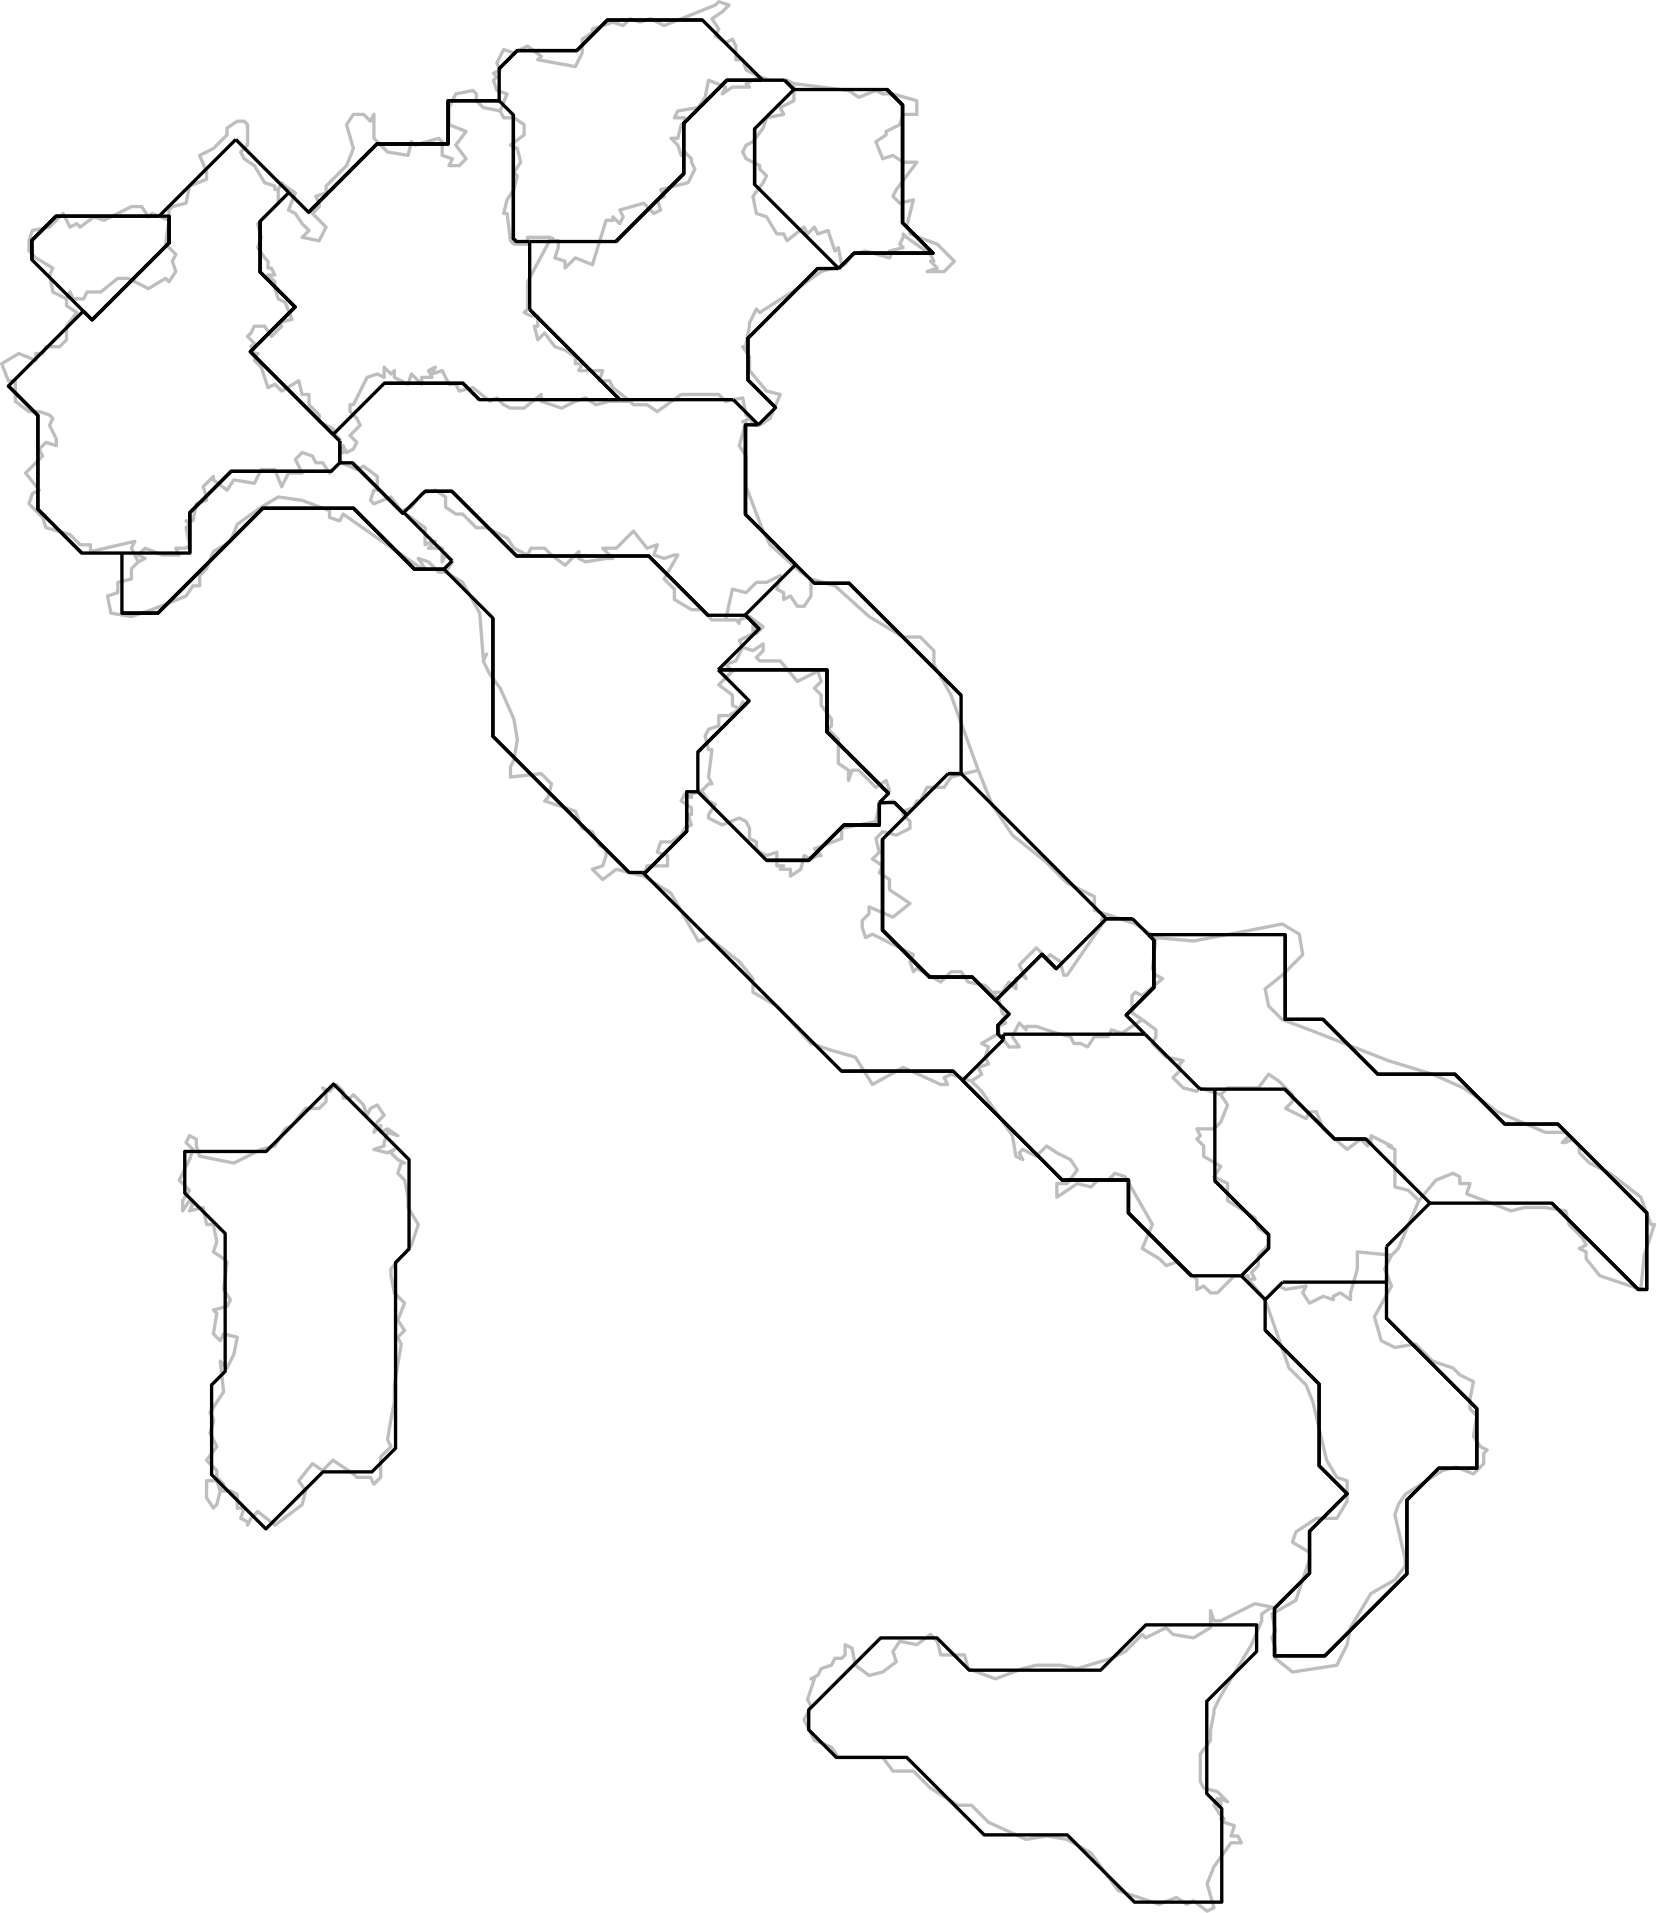 <?xml version="1.0"?>
<!DOCTYPE ipe SYSTEM "ipe.dtd">
<ipe version="70010" creator="Ipe 7.0.10">
<info created="D:20100909134504" modified="D:20100909150018"/>
<ipestyle name="basic">
<layout paper="595.0 842.0" origin="0 0" frame="595.0 842.0"/>
<symbol name="arrow/arc(spx)">
<path stroke="sym-stroke" fill="sym-stroke" pen="sym-pen">
0 0 m
-1 0.333 l
-1 -0.333 l
h
</path>
</symbol>
<symbol name="arrow/farc(spx)">
<path stroke="sym-stroke" fill="white" pen="sym-pen">
0 0 m
-1 0.333 l
-1 -0.333 l
h
</path>
</symbol>
<symbol name="mark/circle(sx)" transformations="translations">
<path fill="sym-stroke">
0.6 0 0 0.6 0 0 e
0.4 0 0 0.4 0 0 e
</path>
</symbol>
<symbol name="mark/disk(sx)" transformations="translations">
<path fill="sym-stroke">
0.6 0 0 0.6 0 0 e
</path>
</symbol>
<symbol name="mark/fdisk(sfx)" transformations="translations">
<group>
<path fill="sym-stroke" fillrule="eofill">
0.6 0 0 0.6 0 0 e
0.4 0 0 0.4 0 0 e
</path>
<path fill="sym-fill">
0.4 0 0 0.4 0 0 e
</path>
</group>
</symbol>
<symbol name="mark/box(sx)" transformations="translations">
<path fill="sym-stroke" fillrule="eofill">
-0.6 -0.6 m
0.6 -0.6 l
0.6 0.6 l
-0.6 0.6 l
h
-0.4 -0.4 m
0.4 -0.4 l
0.4 0.4 l
-0.4 0.4 l
h
</path>
</symbol>
<symbol name="mark/square(sx)" transformations="translations">
<path fill="sym-stroke">
-0.6 -0.6 m
0.6 -0.6 l
0.6 0.6 l
-0.6 0.6 l
h
</path>
</symbol>
<symbol name="mark/fsquare(sfx)" transformations="translations">
<group>
<path fill="sym-stroke" fillrule="eofill">
-0.6 -0.6 m
0.6 -0.6 l
0.6 0.6 l
-0.6 0.6 l
h
-0.4 -0.4 m
0.4 -0.4 l
0.4 0.4 l
-0.4 0.4 l
h
</path>
<path fill="sym-fill">
-0.4 -0.4 m
0.4 -0.4 l
0.4 0.4 l
-0.4 0.4 l
h
</path>
</group>
</symbol>
<symbol name="mark/cross(sx)" transformations="translations">
<group>
<path fill="sym-stroke">
-0.43 -0.57 m
0.57 0.43 l
0.43 0.57 l
-0.57 -0.43 l
h
</path>
<path fill="sym-stroke">
-0.43 0.57 m
0.57 -0.43 l
0.43 -0.57 l
-0.57 0.43 l
h
</path>
</group>
</symbol>
<symbol name="arrow/fnormal(spx)">
<path stroke="sym-stroke" fill="white" pen="sym-pen">
0 0 m
-1 0.333 l
-1 -0.333 l
h
</path>
</symbol>
<symbol name="arrow/pointed(spx)">
<path stroke="sym-stroke" fill="sym-stroke" pen="sym-pen">
0 0 m
-1 0.333 l
-0.8 0 l
-1 -0.333 l
h
</path>
</symbol>
<symbol name="arrow/fpointed(spx)">
<path stroke="sym-stroke" fill="white" pen="sym-pen">
0 0 m
-1 0.333 l
-0.8 0 l
-1 -0.333 l
h
</path>
</symbol>
<symbol name="arrow/linear(spx)">
<path stroke="sym-stroke" pen="sym-pen">
-1 0.333 m
0 0 l
-1 -0.333 l
</path>
</symbol>
<symbol name="arrow/fdouble(spx)">
<path stroke="sym-stroke" fill="white" pen="sym-pen">
0 0 m
-1 0.333 l
-1 -0.333 l
h
-1 0 m
-2 0.333 l
-2 -0.333 l
h
</path>
</symbol>
<symbol name="arrow/double(spx)">
<path stroke="sym-stroke" fill="sym-stroke" pen="sym-pen">
0 0 m
-1 0.333 l
-1 -0.333 l
h
-1 0 m
-2 0.333 l
-2 -0.333 l
h
</path>
</symbol>
<pen name="heavier" value="0.8"/>
<pen name="fat" value="1.2"/>
<pen name="ultrafat" value="2"/>
<symbolsize name="large" value="5"/>
<symbolsize name="small" value="2"/>
<symbolsize name="tiny" value="1.1"/>
<arrowsize name="large" value="10"/>
<arrowsize name="small" value="5"/>
<arrowsize name="tiny" value="3"/>
<color name="red" value="1 0 0"/>
<color name="green" value="0 1 0"/>
<color name="blue" value="0 0 1"/>
<color name="yellow" value="1 1 0"/>
<color name="orange" value="1 0.647 0"/>
<color name="gold" value="1 0.843 0"/>
<color name="purple" value="0.627 0.125 0.941"/>
<color name="gray" value="0.745"/>
<color name="brown" value="0.647 0.165 0.165"/>
<color name="navy" value="0 0 0.502"/>
<color name="pink" value="1 0.753 0.796"/>
<color name="seagreen" value="0.18 0.545 0.341"/>
<color name="turquoise" value="0.251 0.878 0.816"/>
<color name="violet" value="0.933 0.51 0.933"/>
<color name="darkblue" value="0 0 0.545"/>
<color name="darkcyan" value="0 0.545 0.545"/>
<color name="darkgray" value="0.663"/>
<color name="darkgreen" value="0 0.392 0"/>
<color name="darkmagenta" value="0.545 0 0.545"/>
<color name="darkorange" value="1 0.549 0"/>
<color name="darkred" value="0.545 0 0"/>
<color name="lightblue" value="0.678 0.847 0.902"/>
<color name="lightcyan" value="0.878 1 1"/>
<color name="lightgray" value="0.827"/>
<color name="lightgreen" value="0.565 0.933 0.565"/>
<color name="lightyellow" value="1 1 0.878"/>
<dashstyle name="dashed" value="[4] 0"/>
<dashstyle name="dotted" value="[1 3] 0"/>
<dashstyle name="dash dotted" value="[4 2 1 2] 0"/>
<dashstyle name="dash dot dotted" value="[4 2 1 2 1 2] 0"/>
<textsize name="large" value="\large"/>
<textsize name="Large" value="\Large"/>
<textsize name="LARGE" value="\LARGE"/>
<textsize name="huge" value="\huge"/>
<textsize name="Huge" value="\Huge"/>
<textsize name="small" value="\small"/>
<textsize name="footnote" value="ootnotesize"/>
<textsize name="tiny" value="	iny"/>
<textstyle name="center" begin="\begin{center}" end="\end{center}"/>
<textstyle name="itemize" begin="\begin{itemize}" end="\end{itemize}"/>
<textstyle name="item" begin="\begin{itemize}\item{}" end="\end{itemize}"/>
<gridsize name="4 pts" value="4"/>
<gridsize name="8 pts (~3 mm)" value="8"/>
<gridsize name="16 pts (~6 mm)" value="16"/>
<gridsize name="32 pts (~12 mm)" value="32"/>
<gridsize name="10 pts (~3.5 mm)" value="10"/>
<gridsize name="20 pts (~7 mm)" value="20"/>
<gridsize name="14 pts (~5 mm)" value="14"/>
<gridsize name="28 pts (~10 mm)" value="28"/>
<gridsize name="56 pts (~20 mm)" value="56"/>
<anglesize name="90 deg" value="90"/>
<anglesize name="60 deg" value="60"/>
<anglesize name="45 deg" value="45"/>
<anglesize name="30 deg" value="30"/>
<anglesize name="22.5 deg" value="22.5"/>
<tiling name="falling" angle="-60" step="4" width="1"/>
<tiling name="rising" angle="30" step="4" width="1"/>
</ipestyle>
<page>
<layer name="input"/>
<layer name="output"/>
<view layers="input output" active="input"/>
<path layer="input" matrix="1.2500007878156223 0.0 0.0 1.2500007878156223 -74.37503806252397 -105.25001523404319" stroke="gray" pen="fat">
217.83769295 566.2469591199999 m
218.82169295 565.26295912 l
219.80469295 565.26295912 l
219.80469295 563.2899591199999 l
218.82169295 560.33895912 l
221.77169295 559.35495912 l
221.77169295 557.38795912 l
224.72269295 560.33895912 l
229.64069295 558.3719591199999 l
233.57469294999999 571.1649591199999 l
235.54269295 571.1649591199999 l
235.54269295 572.14895912 l
237.50969295 570.18095912 l
238.49269295 572.14895912 l
237.50969295 574.11595912 l
244.39169295 576.0829591199999 l
247.34169295 573.1319591199999 l
249.30869295 574.11595912 l
248.32569295 577.06595912 l
250.29269295 578.0499591199999 l
249.30869295 580.01695912 l
257.17769295 581.98395912 l
259.14469295 585.91895912 l
258.16169295 587.88895912 l
258.16169295 588.87295912 l
256.19469295 590.83995912 l
255.21069295 589.85595912 l
254.22669295 592.80695912 l
252.25969295 594.77395912 l
254.22669295 594.77395912 l
255.21069295 598.7089591199999 l
256.19469295 598.7089591199999 l
256.19469295 600.67595912 l
253.24369295 600.67595912 l
254.22669295 602.64295912 l
260.12869295 603.6269591199999 l
262.09569295 606.57695912 l
263.07969295 611.49895912 l
267.99769295 609.5309591199999 l
267.01369295 607.56095912 l
269.96469294999997 609.5309591199999 l
274.88269295 609.5309591199999 l
273.89869295 610.51495912 l
277.83269295 612.4819591199999 l
</path>
<path layer="input" matrix="1.2500007878156223 0.0 0.0 1.2500007878156223 -74.37503806252397 -105.25001523404319" stroke="gray" pen="fat">
78.18479295 548.5359591199999 m
74.25049295 550.50295912 l
73.26689295 555.42095912 l
74.25049295 557.38795912 l
69.33259294999999 560.33895912 l
67.36869295 562.30595912 l
67.36869295 565.26295912 l
68.34899295 568.21395912 l
73.26689295 569.19795912 l
77.20129295 573.1319591199999 l
79.16839295 569.19795912 l
81.13559295 570.18095912 l
82.11919295 569.19795912 l
86.05349294999999 572.14895912 l
89.00429294999999 571.1649591199999 l
96.87299295 575.09895912 l
99.82369295 575.09895912 l
101.79069295 572.14895912 l
102.77469295 573.1319591199999 l
107.68869294999999 571.1649591199999 l
</path>
<path layer="input" matrix="1.2500007878156223 0.0 0.0 1.2500007878156223 -74.37503806252397 -105.25001523404319" stroke="gray" pen="fat">
156.86169295 501.31695912000004 m
153.91069295 498.36595912 l
151.94369294999998 501.31695912000004 l
149.97669295 501.31695912000004 l
148.99369295 503.28395912 l
146.04269295 504.26795912 l
144.07569295 502.30095912 l
146.04269295 498.36595912 l
142.10769295 498.36595912 l
140.14069295 494.42895912 l
138.18069295 499.34995912000005 l
134.24569295 499.34995912000005 l
132.27869295 495.41195912 l
126.37769295 496.39895912000003 l
124.40969295 493.44495912 l
120.47569295 496.39895912000003 l
120.47569295 497.38295912 l
117.52469295 494.42895912 l
118.50869295 491.47795912000004 l
118.50869295 490.49395912000006 l
115.55769295 489.51095912000005 l
114.57469295 484.59295912000005 l
112.60669295 484.59295912000005 l
113.59069294999999 483.60895912 l
112.60669295 482.62595912 l
113.59069294999999 477.70795912000006 l
112.60669295 476.72395912 l
109.65669295 476.72395912 l
110.63969295 474.75695912000003 l
105.72169294999999 474.75695912000003 l
100.80769295 476.72395912 l
98.84019295 474.75695912000003 l
100.80769295 473.77395912000003 l
98.84019295 472.78295912000004 l
</path>
<path layer="input" matrix="1.2500007878156223 0.0 0.0 1.2500007878156223 -74.37503806252397 -105.25001523404319" stroke="gray" pen="fat">
98.84019295 472.78295912000004 m
96.87299295 476.72395912 l
97.85659294999999 478.69095912 l
85.06999295 475.74095912 l
85.06999295 477.70795912000006 l
82.11919295 477.70795912000006 l
79.16839295 480.65895912 l
72.28329295 482.62595912 l
71.29969295 485.57695912 l
67.36869295 489.51095912000005 l
68.34899295 492.46195912 l
70.31619295 493.44495912 l
66.38509295 498.36595912 l
71.29969295 503.28395912 l
70.31619295 505.25195912000004 l
72.28329295 507.21895912 l
75.23409294999999 506.23495912000004 l
75.23409294999999 508.20195912 l
73.26689295 512.1369591199999 l
74.25049295 514.10395912 l
73.26689295 515.08695912 l
70.31619295 516.07095912 l
67.36869295 516.07095912 l
63.43429295 519.02495912 l
63.43429295 524.92695912 l
61.46719295 524.92695912 l
59.49999295 529.84395912 l
64.41789295 532.7949591199999 l
69.33259294999999 530.82795912 l
69.33259294999999 532.7949591199999 l
71.29969295 532.7949591199999 l
72.28329295 534.7619591199999 l
76.21769295 534.7619591199999 l
78.18479295 536.72995912 l
78.18479295 540.66395912 l
81.13559295 544.60195912 l
78.18479295 546.5689591199999 l
78.18479295 548.5359591199999 l
</path>
<path layer="input" matrix="1.2500007878156223 0.0 0.0 1.2500007878156223 -74.37503806252397 -105.25001523404319" stroke="gray" pen="fat">
78.18479295 548.5359591199999 m
79.16839295 550.50295912 l
80.15199295 548.5359591199999 l
83.10279295 548.5359591199999 l
84.08639294999999 550.50295912 l
88.02069295 550.50295912 l
92.93859295 554.43695912 l
95.88939295 554.43695912 l
101.79069295 551.4869591199999 l
106.70569295 554.43695912 l
107.68869294999999 553.4539591199999 l
109.65669295 556.40495912 l
108.67269295 559.35495912 l
109.65669295 561.32295912 l
106.70569295 564.27995912 l
107.68869294999999 571.1649591199999 l
</path>
<path layer="input" matrix="1.2500007878156223 0.0 0.0 1.2500007878156223 -74.37503806252397 -105.25001523404319" stroke="gray" pen="fat">
107.68869294999999 571.1649591199999 m
107.68869294999999 572.14895912 l
107.68869294999999 574.11595912 l
108.67269295 575.09895912 l
112.60669295 576.0829591199999 l
113.59069294999999 581.00095912 l
118.50869295 582.9679591199999 l
118.50869295 584.9349591199999 l
116.54169295 589.85595912 l
120.47569295 591.8239591199999 l
124.40969295 595.75795912 l
124.40969295 597.72495912 l
127.36069295 599.69195912 l
129.32769295 599.69195912 l
130.31169295 598.7089591199999 l
130.31169295 592.80695912 l
128.34469295 590.83995912 l
129.32769295 588.87295912 l
132.27869295 586.9059591199999 l
135.22969295 581.98395912 l
138.18069295 581.00095912 l
138.18069295 580.01695912 l
139.15769294999998 580.01695912 l
</path>
<path layer="input" matrix="1.2500007878156223 0.0 0.0 1.2500007878156223 -74.37503806252397 -105.25001523404319" stroke="gray" pen="fat">
139.15769294999998 580.01695912 m
139.15769294999998 576.0829591199999 l
133.26269295 570.18095912 l
134.24569295 566.2469591199999 l
133.26269295 563.2899591199999 l
135.22969295 560.33895912 l
136.21269295 559.35495912 l
136.21269295 557.38795912 l
137.19669295 557.38795912 l
138.18069295 555.42095912 l
136.21269295 555.42095912 l
138.18069295 553.4539591199999 l
138.18069295 551.4869591199999 l
139.15769294999998 548.5359591199999 l
141.12469295 547.55195912 l
143.09169295 542.63395912 l
139.15769294999998 541.6509591199999 l
140.14069295 540.66395912 l
137.19669295 537.7129591199999 l
135.22969295 540.66395912 l
132.27869295 540.66395912 l
131.29569295 538.69695912 l
130.31169295 537.7129591199999 l
132.27869295 535.74595912 l
131.29569295 534.7619591199999 l
132.27869295 532.7949591199999 l
133.26269295 532.7949591199999 l
132.27869295 530.82795912 l
134.24569295 528.86095912 l
136.21269295 522.9589591199999 l
138.18069295 523.94295912 l
140.14069295 521.97595912 l
145.05869295 524.92695912 l
146.04269295 520.9919591199999 l
148.00969295 520.9919591199999 l
148.00969295 518.03795912 l
150.96069295 515.08695912 l
150.96069295 513.11995912 l
152.92769295 512.1369591199999 l
154.89469295 511.15295912000005 l
155.87869295 509.18595912 l
156.86169295 508.20195912 l
156.86169295 504.26795912 l
</path>
<path layer="input" matrix="1.2500007878156223 0.0 0.0 1.2500007878156223 -74.37503806252397 -105.25001523404319" stroke="gray" pen="fat">
156.86169295 504.26795912 m
156.86169295 501.31695912000004 l
</path>
<path layer="input" matrix="1.2500007878156223 0.0 0.0 1.2500007878156223 -74.37503806252397 -105.25001523404319" stroke="gray" pen="fat">
123.42669295 233.73195912 m
122.44269295 242.58595912 l
124.40969295 240.61795912 l
126.37769295 244.55395912 l
127.36069295 249.47195912 l
123.42669295 250.45595912 l
122.44269295 248.48795912 l
120.47569295 250.45595912 l
121.45969294999999 256.35895912 l
120.47569295 257.34195912 l
124.40969295 258.32595912000005 l
125.39369295 260.29395912 l
123.42669295 263.24495912000003 l
124.40969295 271.11495912000004 l
123.42669295 272.09895912 l
120.47569295 274.06695912000004 l
121.45969294999999 277.01795912 l
120.47569295 281.93695912000004 l
118.50869295 281.93695912000004 l
117.52469295 286.85495912000005 l
113.59069294999999 285.87195912000004 l
114.57469295 287.83895912 l
113.59069294999999 288.82295912 l
111.62369294999999 285.87195912000004 l
111.62369294999999 288.82295912 l
113.59069294999999 291.77395912000003 l
110.63969295 294.72495912000005 l
113.59069294999999 300.62795912 l
114.57469295 303.57895912000004 l
112.60669295 305.54695912000005 l
113.59069294999999 307.51395912000004 l
115.55769295 306.52995912 l
115.55769295 304.56295912 l
116.54169295 301.61195912000005 l
126.37769295 299.64395912000003 l
134.24569295 303.57895912000004 l
138.18069295 304.56295912 l
141.12469295 309.48195912000006 l
143.09169295 310.46595912000004 l
147.02569295 315.38395912000004 l
150.96069295 315.38395912000004 l
152.92769295 317.35195912 l
152.92769295 320.30295912 l
151.94369294999998 321.28695912 l
153.91069295 320.30295912 l
155.87869295 322.27095912000004 l
157.84569295 320.30295912 l
157.84569295 318.33495912 l
159.81269294999998 318.33495912 l
160.79669295 319.31995912 l
163.74669295 316.36795912 l
164.73069295 313.41695912 l
165.71369295 315.38395912000004 l
167.68169294999998 316.36795912 l
169.64869295 313.41695912 l
167.68169294999998 311.44895912000004 l
166.69769295 308.49795912 l
168.66469295 310.46595912000004 l
168.66469295 308.49795912 l
170.63169295 309.48195912000006 l
173.57969295 307.51395912000004 l
170.63169295 308.49795912 l
169.64869295 305.54695912000005 l
169.64869295 304.56295912 l
166.69769295 303.57895912000004 l
170.63169295 302.59495912000006 l
172.59969295 303.57895912000004 l
171.61569295 302.59495912000006 l
173.57969295 300.62795912 l
175.54669295 299.64395912000003 l
174.56269294999998 299.64395912000003 l
173.57969295 296.69295912 l
175.54669295 294.72495912000005 l
176.53069295 289.80695912000004 l
176.53069295 286.85495912000005 l
179.48069295 281.93695912000004 l
177.51369295 276.03395912 l
171.61569295 269.14795912000005 l
171.61569295 267.17995912000003 l
172.59969295 262.26195912000003 l
175.54669295 259.30995912000003 l
173.57969295 254.39095912 l
175.54669295 251.43995912 l
173.57969295 249.47195912 l
174.56269294999998 247.50495912 l
172.59969295 235.69995912 l
172.59969295 230.78095912 l
171.61569295 225.86195912 l
170.63169295 219.95895912 l
171.61569295 217.99195912 l
168.66469295 215.04095912 l
168.66469295 209.13795912 l
166.69769295 207.16995912 l
165.71369295 209.13795912 l
161.77969295 209.13795912 l
160.79669295 210.12195912 l
154.89469295 214.05695912 l
151.94369294999998 211.10595912 l
148.99369295 213.07295912 l
145.05869295 208.15395912 l
147.02569295 205.20295912 l
146.04269295 201.26795912 l
138.18069295 195.36495912 l
133.26269295 199.30095912 l
131.29569295 197.33295912 l
130.31169295 195.36495912 l
130.31169295 196.34895912 l
128.34469295 197.33295912 l
129.32769295 200.28395912 l
127.36069295 200.28395912 l
127.36069295 204.21895912 l
125.39369295 205.20295912 l
122.44269295 205.20295912 l
121.45969294999999 201.26795912 l
120.47569295 200.28395912 l
118.50869295 203.23495912 l
118.50869295 208.15395912 l
121.45969294999999 208.15395912 l
122.43969295 205.25195912 l
123.42669295 207.16995912 l
121.45969294999999 209.13795912 l
121.45969294999999 211.10595912 l
118.50869295 214.05695912 l
121.45969294999999 217.99195912 l
119.49169295 221.92695912 l
120.47569295 224.87795911999999 l
120.47569295 225.86195912 l
119.49169295 227.82895912 l
h
</path>
<path layer="input" matrix="1.2500007878156223 0.0 0.0 1.2500007878156223 -74.37503806252397 -105.25001523404319" stroke="gray" pen="fat">
408.63369295 85.18355912 m
406.66669294999997 84.19995912 l
402.73169295 87.15105912 l
400.76469295 86.16745912 l
397.81469295 88.13495912 l
392.89669295 86.16745912 l
381.09669295 90.10245912 l
373.22769295 100.92395912 l
366.34269295 104.85895912 l
360.44169295 105.84295912 l
354.53969295 104.85895912 l
343.72369295 109.77795912 l
338.80569295 114.69595912 l
334.87169295 114.69595912 l
327.00269295 119.61595912 l
322.08469295 124.53395912 l
316.18269295 124.53395912 l
313.23569295 128.46995912 l
310.28469295 128.46995912 l
300.44869295 128.46995912 l
298.48169295 131.42095912 l
293.56369295 133.38795912 l
290.61269295 139.29095912 l
291.59669295 141.25795912 l
292.58069295 143.22595912 l
291.59669295 145.19395912 l
293.56369295 151.09595912 l
292.58069295 151.09595912 l
294.54769295 152.07995912 l
295.53069295 154.04695912 l
298.48169295 155.03095912 l
299.46569295 156.99795912 l
301.43269295 156.99795912 l
302.41669294999997 157.98195912 l
302.41669294999997 160.93295912 l
304.38369295 159.94995912 l
305.36669295 155.03095912 l
309.30169295 152.07995912 l
313.23569295 153.06295912 l
317.16669294999997 156.01495912 l
316.18269295 158.96595912 l
318.15069295 161.91695912 l
323.06869295 160.93295912 l
327.00269295 163.88495912 l
328.96969295 161.91695912 l
329.95369295 157.98195912 l
336.83869295 157.98195912 l
337.82169295 154.04695912 l
345.69069294999997 151.09595912 l
353.55569295 154.04695912 l
357.49069295 155.03095912 l
364.37569295 155.03095912 l
369.29369295 154.04695912 l
379.12969295 156.99795912 l
383.06369295 158.96595912 l
387.97869295 163.88495912 l
388.96169295 162.90095912 l
394.86369295 165.85195912 l
396.83069295 163.88495912 l
402.73169295 162.90095912 l
407.64969295 165.85195912 l
407.64969295 170.77095912 l
408.63369295 167.81995912 l
410.60069295 167.81995912 l
420.42969295 172.73795912 l
425.34769295 171.75495912 l
422.39769295 169.78695912 l
422.39769295 167.81995912 l
419.44669295 160.93295912 l
410.60069295 146.17695912 l
408.63369295 142.24195912 l
408.63369295 141.25795912 l
407.64969295 136.33995912 l
407.64969295 133.38795912 l
404.69969295 129.45295912 l
404.69969295 121.58295912 l
405.68269295 119.61595912 l
409.61769295 118.63195912 l
412.56769295 115.67995912 l
410.60069295 116.66395912 l
410.60069295 114.69595912 l
409.61769295 116.66395912 l
408.63369295 114.69595912 l
410.60069295 111.74495912 l
411.58469295 110.76195912 l
410.60069295 110.76195912 l
411.58469295 109.77795912 l
414.53469295 108.79395912 l
413.55169295 105.84295912 l
415.51869295 105.84295912 l
416.50269295 103.87495912 l
413.55169295 103.87495912 l
408.63369295 96.98885912 l
406.66669294999997 92.06995912 l
h
</path>
<path layer="input" matrix="1.2500007878156223 0.0 0.0 1.2500007878156223 -74.37503806252397 -105.25001523404319" stroke="gray" pen="fat">
156.86169295 501.31695912000004 m
159.81269294999998 500.33395912000003 l
161.77969295 499.34995912000005 l
163.74669295 500.33395912000003 l
167.68169294999998 497.38295912 l
167.68169294999998 493.44495912 l
166.69769295 493.44495912 l
165.71369295 490.49395912000006 l
166.69769295 489.51095912000005 l
171.61569295 491.47795912000004 l
174.56269294999998 487.54395912 l
</path>
<path layer="input" matrix="1.2500007878156223 0.0 0.0 1.2500007878156223 -74.37503806252397 -105.25001523404319" stroke="gray" pen="fat">
174.56269294999998 487.54395912 m
181.44869295 482.62595912 l
181.44869295 477.70795912000006 l
183.41569295 478.69095912 l
184.39869295 478.69095912 l
182.43169294999998 476.72395912 l
186.36569295 476.72395912 l
186.36569295 472.78295912000004 l
187.34969295 474.75695912000003 l
189.31669295 472.78295912000004 l
187.34969295 469.83295912000006 l
</path>
<path layer="input" matrix="1.2500007878156223 0.0 0.0 1.2500007878156223 -74.37503806252397 -105.25001523404319" stroke="gray" pen="fat">
187.34969295 469.83295912000006 m
185.38269295 469.83295912000006 l
182.43169294999998 472.78295912000004 l
179.48069295 473.77395912000003 l
181.44869295 470.81595912 l
180.46469295 470.81595912 l
167.68169294999998 479.67495912000004 l
157.84569295 486.55995912000003 l
156.86169295 484.59295912000005 l
153.91069295 485.57695912 l
153.91069295 487.54395912 l
146.04269295 490.49395912000006 l
139.15769294999998 491.47795912000004 l
134.24569295 488.52695912 l
127.36069295 483.60895912 l
125.39369295 478.69095912 l
120.47569295 475.74095912 l
118.50869295 470.81595912 l
116.54169295 468.84895912 l
116.54169295 465.89795912000005 l
114.57469295 465.89795912000005 l
112.60669295 462.94795912 l
102.77469295 459.01295912 l
96.87299295 457.04595912 l
90.97149295 458.02995912 l
89.98789295 462.94795912 l
92.93859295 463.93095912 l
92.93859295 466.88195912000003 l
96.87299295 467.86495912000004 l
96.87299295 470.81595912 l
98.84019295 472.78295912000004 l
</path>
<path layer="input" matrix="1.2500007878156223 0.0 0.0 1.2500007878156223 -74.37503806252397 -105.25001523404319" stroke="gray" pen="fat">
156.86169295 504.26795912 m
157.84569295 504.26795912 l
157.84569295 506.23495912000004 l
158.82869295 504.26795912 l
160.79669295 505.25195912000004 l
161.77969295 507.21895912 l
159.81269294999998 509.18595912 l
162.76369295 512.1369591199999 l
161.77969295 514.10395912 l
159.81269294999998 516.07095912 l
159.81269294999998 518.03795912 l
160.79669295 518.03795912 l
164.73069295 525.9099591199999 l
167.68169294999998 526.89395912 l
169.64869295 525.9099591199999 l
169.64869295 528.86095912 l
171.61569295 526.89395912 l
172.59969295 527.8769591199999 l
172.59969295 525.9099591199999 l
176.53069295 523.94295912 l
177.51369295 526.89395912 l
180.46469295 523.94295912 l
180.46469295 525.9099591199999 l
183.41569295 525.9099591199999 l
182.43169294999998 527.8769591199999 l
184.39869295 528.86095912 l
183.41569295 526.89395912 l
186.36569295 527.8769591199999 l
188.33369295 523.94295912 l
190.30069294999998 523.94295912 l
191.28369295 521.97595912 l
195.21869295 522.9589591199999 l
200.13669295 519.02495912 l
202.10369295 520.00895912 l
204.07069295 518.03795912 l
206.03769295 517.0549591199999 l
209.96869295 517.0549591199999 l
214.88669295 520.9919591199999 l
214.88669295 519.02495912 l
220.78869294999998 517.0549591199999 l
224.72269295 519.02495912 l
227.67369295 520.00895912 l
230.62469295 518.03795912 l
234.55869295 519.02495912 l
240.45969295 519.02495912 l
</path>
<path layer="input" matrix="1.2500007878156223 0.0 0.0 1.2500007878156223 -74.37503806252397 -105.25001523404319" stroke="gray" pen="fat">
240.45969295 519.02495912 m
241.44369294999998 518.03795912 l
245.37469295 518.03795912 l
248.32569295 516.07095912 l
255.21069295 520.9919591199999 l
266.02969294999997 520.9919591199999 l
267.99769295 519.02495912 l
272.91569295 520.00895912 l
273.89869295 515.08695912 l
277.83269295 512.1369591199999 l
</path>
<path layer="input" matrix="1.2500007878156223 0.0 0.0 1.2500007878156223 -74.37503806252397 -105.25001523404319" stroke="gray" pen="fat">
277.83269295 512.1369591199999 m
274.88269295 512.1369591199999 l
275.86569295 513.11995912 l
274.88269295 514.10395912 l
272.91569295 513.11995912 l
273.89869295 513.11995912 l
271.93169295 506.23495912000004 l
273.89869295 503.28395912 l
273.89869295 494.42895912 l
278.80969295 481.64195912 l
280.77769295 477.70795912000006 l
289.62969295 469.83295912000006 l
292.58069295 467.86495912000004 l
</path>
<path layer="input" matrix="1.2500007878156223 0.0 0.0 1.2500007878156223 -74.37503806252397 -105.25001523404319" stroke="gray" pen="fat">
292.58069295 467.86495912000004 m
292.58069295 462.94795912 l
290.61269295 459.99695912000004 l
288.64569295 459.99695912000004 l
286.67869294999997 462.94795912 l
284.71169295 461.96395912 l
284.71169295 463.93095912 l
282.74469295 464.91495912000005 l
283.72769295 468.84895912 l
279.79369295 466.88195912000003 l
276.84969295 466.88195912000003 l
273.89869295 463.93095912 l
269.96469294999997 464.91495912000005 l
267.99769295 456.06195912000004 l
</path>
<path layer="input" matrix="1.2500007878156223 0.0 0.0 1.2500007878156223 -74.37503806252397 -105.25001523404319" stroke="gray" pen="fat">
267.99769295 456.06195912000004 m
264.06269295 456.06195912000004 l
261.11169295 459.01295912 l
258.16169295 459.01295912 l
253.24369295 461.96395912 l
253.24369295 464.91495912000005 l
250.29269295 467.86495912000004 l
254.22669295 474.75695912000003 l
253.24369295 474.75695912000003 l
250.29269295 473.77395912000003 l
247.34169295 474.75695912000003 l
248.32569295 477.70795912000006 l
245.37469295 476.72395912 l
241.44369294999998 481.64195912 l
236.52569295 476.72395912 l
232.59169295 476.72395912 l
235.54269295 473.77395912000003 l
233.57469294999999 473.77395912000003 l
227.67369295 472.78295912000004 l
225.70669295 473.77395912000003 l
225.70669295 475.74095912 l
221.77169295 471.79995912000004 l
217.83769295 474.75695912000003 l
215.87069295 476.72395912 l
211.93569295 476.72395912 l
210.95269295 474.75695912000003 l
207.02169295 476.72395912 l
205.05469295 479.67495912000004 l
199.15269295 482.62595912 l
196.20169295 482.62595912 l
192.26769295 486.55995912000003 l
190.30069294999998 486.55995912000003 l
187.34969295 488.52695912 l
187.34969295 491.47795912000004 l
184.39869295 493.44495912 l
180.46469295 492.46195912 l
177.51369295 488.52695912 l
174.56269294999998 487.54395912 l
</path>
<path layer="input" matrix="1.2500007878156223 0.0 0.0 1.2500007878156223 -74.37503806252397 -105.25001523404319" stroke="gray" pen="fat">
139.15769294999998 580.01695912 m
140.14069295 581.98395912 l
141.12469295 581.00095912 l
144.07569295 579.03395912 l
142.10769295 574.11595912 l
144.07569295 573.1319591199999 l
146.04269295 570.18095912 l
148.00969295 568.21395912 l
146.04269295 566.2469591199999 l
150.96069295 565.26295912 l
152.92769295 569.19795912 l
148.99369295 573.1319591199999 l
150.96069295 575.09895912 l
150.96069295 576.0829591199999 l
149.97669295 578.0499591199999 l
152.92769295 579.03395912 l
152.92769295 581.00095912 l
155.87869295 583.95195912 l
158.82869295 586.9059591199999 l
160.79669295 591.8239591199999 l
158.82869295 598.7089591199999 l
160.79669295 601.65895912 l
163.74669295 601.65895912 l
165.71369295 599.69195912 l
166.69769295 601.65895912 l
166.69769295 594.77395912 l
170.63169295 590.83995912 l
176.53069295 589.85595912 l
177.51369295 593.79095912 l
178.49769295 592.80695912 l
185.38269295 594.77395912 l
186.36569295 593.79095912 l
186.36569295 589.85595912 l
189.31669295 588.87295912 l
188.33369295 586.9059591199999 l
191.28369295 586.9059591199999 l
193.25169295 588.87295912 l
190.30069294999998 592.80695912 l
193.25169295 596.74095912 l
188.33369295 598.7089591199999 l
188.33369295 603.6269591199999 l
190.30069294999998 607.56095912 l
195.21869295 608.54395912 l
196.20169295 607.56095912 l
196.20169295 605.59395912 l
198.16969294999998 603.6269591199999 l
203.08669294999999 602.64295912 l
</path>
<path layer="input" matrix="1.2500007878156223 0.0 0.0 1.2500007878156223 -74.37503806252397 -105.25001523404319" stroke="gray" pen="fat">
203.08669294999999 602.64295912 m
204.07069295 600.67595912 l
207.02169295 600.67595912 l
209.96869295 598.7089591199999 l
209.96869295 595.75795912 l
206.03769295 592.80695912 l
208.00469295 591.8239591199999 l
208.98569295 587.88895912 l
207.02169295 584.9349591199999 l
208.00469295 583.95195912 l
207.02169295 580.01695912 l
205.05469295 577.06595912 l
204.07069295 573.1319591199999 l
205.05469295 573.1319591199999 l
206.03769295 565.26295912 l
207.02169295 564.27995912 l
210.95269295 564.27995912 l
210.95269295 566.2469591199999 l
212.91969294999998 566.2469591199999 l
217.83769295 566.2469591199999 l
</path>
<path layer="input" matrix="1.2500007878156223 0.0 0.0 1.2500007878156223 -74.37503806252397 -105.25001523404319" stroke="gray" pen="fat">
217.83769295 566.2469591199999 m
210.95269295 553.4539591199999 l
210.95269295 545.58495912 l
209.96869295 544.60195912 l
211.93569295 543.61795912 l
213.90369295 543.61795912 l
213.90369295 540.66395912 l
212.91969294999998 540.66395912 l
213.90369295 536.72995912 l
215.87069295 538.69695912 l
218.82169295 534.7619591199999 l
221.77169295 533.77895912 l
224.72269295 531.81195912 l
224.72269295 529.84395912 l
226.68969295 529.84395912 l
225.70669295 527.8769591199999 l
232.59169295 527.8769591199999 l
231.60769295 524.92695912 l
234.55869295 524.92695912 l
235.54269295 522.9589591199999 l
240.45969295 519.02495912 l
</path>
<path layer="input" matrix="1.2500007878156223 0.0 0.0 1.2500007878156223 -74.37503806252397 -105.25001523404319" stroke="gray" pen="fat">
203.08669294999999 602.64295912 m
205.05469295 607.56095912 l
202.10369295 608.54395912 l
201.11969295 611.49895912 l
202.10369295 612.4819591199999 l
201.11969295 613.46595912 l
203.08669294999999 614.4489591199999 l
202.10369295 616.41595912 l
204.07069295 620.35095912 l
207.02169295 619.3669591199999 l
210.95269295 621.3339591199999 l
214.88669295 618.38395912 l
213.90369295 617.39995912 l
224.72269295 615.43295912 l
226.68969295 619.3669591199999 l
226.68969295 623.30195912 l
229.64069295 625.26895912 l
229.64069295 626.2519591199999 l
235.54269295 628.21895912 l
238.49269295 627.23595912 l
240.45969295 629.20295912 l
243.40769294999998 628.21895912 l
246.35869295 629.20295912 l
250.29269295 627.23595912 l
265.04669295 633.1409591199999 l
266.02969294999997 634.12395912 l
268.98069295 633.1409591199999 l
267.01369295 631.1699591199999 l
264.06269295 629.20295912 l
266.02969294999997 626.2519591199999 l
265.04669295 624.2849591199999 l
267.99769295 622.31795912 l
269.96469294999997 623.30195912 l
270.94769295 621.3339591199999 l
270.94769295 617.39995912 l
272.91569295 617.39995912 l
273.89869295 614.4489591199999 l
277.83269295 612.4819591199999 l
</path>
<path layer="input" matrix="1.2500007878156223 0.0 0.0 1.2500007878156223 -74.37503806252397 -105.25001523404319" stroke="gray" pen="fat">
277.83269295 612.4819591199999 m
280.77769295 611.49895912 l
285.69569295 611.49895912 l
287.66269295 610.51495912 l
</path>
<path layer="input" matrix="1.2500007878156223 0.0 0.0 1.2500007878156223 -74.37503806252397 -105.25001523404319" stroke="gray" pen="fat">
287.66269295 610.51495912 m
287.66269295 605.59395912 l
283.72769295 603.6269591199999 l
284.71169295 601.65895912 l
279.79369295 600.67595912 l
278.80969295 597.72495912 l
275.86569295 593.79095912 l
273.89869295 592.80695912 l
272.91569295 590.83995912 l
273.89869295 588.87295912 l
277.83269295 586.9059591199999 l
277.83269295 585.91895912 l
279.79369295 583.95195912 l
278.80969295 581.98395912 l
275.86569295 578.0499591199999 l
276.84969295 573.1319591199999 l
279.79369295 572.14895912 l
282.74469295 567.23095912 l
284.71169295 567.23095912 l
285.69569295 565.26295912 l
290.61269295 569.19795912 l
291.59669295 567.23095912 l
293.56369295 569.19795912 l
294.54769295 567.23095912 l
297.49869295 568.21395912 l
299.46569295 562.30595912 l
300.44869295 563.2899591199999 l
301.43269295 558.3719591199999 l
302.41669294999997 558.3719591199999 l
</path>
<path layer="input" matrix="1.2500007878156223 0.0 0.0 1.2500007878156223 -74.37503806252397 -105.25001523404319" stroke="gray" pen="fat">
302.41669294999997 558.3719591199999 m
295.53069295 556.40495912 l
288.64569295 551.4869591199999 l
277.83269295 544.60195912 l
276.84969295 545.58495912 l
274.88269295 541.6509591199999 l
274.88269295 540.66395912 l
273.89869295 535.74595912 l
273.89869295 534.7619591199999 l
272.91569295 534.7619591199999 l
274.88269295 531.81195912 l
274.88269295 527.8769591199999 l
279.79369295 521.97595912 l
283.72769295 520.9919591199999 l
280.77769295 514.10395912 l
277.83269295 512.1369591199999 l
</path>
<path layer="input" matrix="1.2500007878156223 0.0 0.0 1.2500007878156223 -74.37503806252397 -105.25001523404319" stroke="gray" pen="fat">
287.66269295 610.51495912 m
303.39969295 608.54395912 l
306.35069295 606.57695912 l
311.26869295 608.54395912 l
313.23569295 607.56095912 l
316.18269295 607.56095912 l
323.06869295 605.59395912 l
323.06869295 601.65895912 l
319.13369295 601.65895912 l
318.15069295 598.7089591199999 l
314.21569295 596.74095912 l
314.21569295 595.75795912 l
311.26869295 593.79095912 l
313.23569295 588.87295912 l
316.18269295 589.85595912 l
319.13369295 587.88895912 l
323.06869295 587.88895912 l
320.11769295 583.95195912 l
317.16669294999997 580.01695912 l
316.18269295 578.0499591199999 l
318.15069295 576.0829591199999 l
322.08469295 577.06595912 l
320.11769295 569.19795912 l
321.10069295 568.21395912 l
321.10069295 567.23095912 l
328.96969295 564.27995912 l
333.88769295 559.35495912 l
330.93669295 556.40495912 l
326.01869295 556.40495912 l
328.96969295 557.38795912 l
327.00269295 559.35495912 l
327.98569295 559.35495912 l
327.00269295 561.32295912 l
320.11769295 566.2469591199999 l
319.13369295 567.23095912 l
319.13369295 566.2469591199999 l
318.15069295 564.27995912 l
319.13369295 563.2899591199999 l
315.19969295 562.30595912 l
316.18269295 562.30595912 l
315.19969295 560.33895912 l
308.31769295 562.30595912 l
304.38369295 561.32295912 l
302.41669294999997 558.3719591199999 l
</path>
<path layer="input" matrix="1.2500007878156223 0.0 0.0 1.2500007878156223 -74.37503806252397 -105.25001523404319" stroke="gray" pen="fat">
267.99769295 456.06195912000004 m
270.94769295 456.06195912000004 l
271.93169295 455.07895912000004 l
271.93169295 456.06195912000004 l
274.88269295 457.04595912 l
278.80969295 454.09495912000006 l
276.84969295 452.12795912 l
275.86569295 455.07895912000004 l
275.86569295 452.12795912 l
271.93169295 450.15795912000004 l
272.91569295 448.18995912 l
</path>
<path layer="input" matrix="1.2500007878156223 0.0 0.0 1.2500007878156223 -74.37503806252397 -105.25001523404319" stroke="gray" pen="fat">
272.91569295 448.18995912 m
270.94769295 444.25595912 l
267.99769295 443.27295912000005 l
269.96469294999997 441.30495912000003 l
266.02969294999997 437.37095912 l
269.96469294999997 434.41995912000004 l
269.96469294999997 431.46895912 l
271.93169295 430.48595912 l
272.91569295 432.45295912 l
273.89869295 431.46895912 l
268.98069295 428.51895912000003 l
266.02969294999997 428.51895912000003 l
266.02969294999997 425.56495912 l
263.07969295 424.58095912000005 l
262.09569295 422.61395912 l
263.07969295 418.67995912000003 l
264.06269295 418.67995912000003 l
263.07969295 410.81095912 l
264.06269295 408.84395912 l
263.07969295 408.84395912 l
261.11169295 406.87695912000004 l
</path>
<path layer="input" matrix="1.2500007878156223 0.0 0.0 1.2500007878156223 -74.37503806252397 -105.25001523404319" stroke="gray" pen="fat">
261.11169295 406.87695912000004 m
258.16169295 405.89295912 l
258.16169295 404.90595912000003 l
256.19469295 405.89295912 l
255.21069295 403.92295912000003 l
258.16169295 401.95495912 l
258.16169295 399.98795912 l
257.17769295 399.98795912 l
258.16169295 397.03695912 l
256.19469295 396.05395912 l
255.21069295 394.08695912 l
252.25969295 392.11895912000006 l
249.30869295 392.11895912000006 l
248.32569295 389.16895912 l
251.27669294999998 388.18495912000003 l
251.27669294999998 385.23395912 l
245.37469295 385.23395912 l
244.39169295 382.27695912 l
</path>
<path layer="input" matrix="1.2500007878156223 0.0 0.0 1.2500007878156223 -74.37503806252397 -105.25001523404319" stroke="gray" pen="fat">
244.39169295 382.27695912 m
236.52569295 384.25095912 l
232.59169295 381.29295912000003 l
229.64069295 384.25095912 l
232.59169295 385.23395912 l
233.57469294999999 388.18495912000003 l
233.57469294999999 390.15195912 l
231.60769295 391.13595912000005 l
229.64069295 395.06995912 l
226.68969295 396.05395912 l
224.72269295 400.97195912 l
215.87069295 403.92295912000003 l
216.85369295 404.90595912000003 l
217.83769295 408.84395912 l
214.88669295 411.79395912 l
206.03769295 410.81095912 l
206.03769295 413.76195912000003 l
207.02169295 415.72895912 l
208.00469295 421.62995912 l
207.02169295 427.53195912 l
203.08669294999999 436.38695912000003 l
200.13669295 440.32195912000003 l
198.16969294999998 444.25595912 l
199.15269295 446.22295912000004 l
198.16969294999998 445.23995912000004 l
197.18569295 458.02995912 l
192.26769295 466.88195912000003 l
187.34969295 469.83295912000006 l
</path>
<path layer="input" matrix="1.2500007878156223 0.0 0.0 1.2500007878156223 -74.37503806252397 -105.25001523404319" stroke="gray" pen="fat">
292.58069295 467.86495912000004 m
299.46569295 465.89795912000005 l
309.30169295 457.04595912 l
319.13369295 451.14395912000003 l
324.05169295 451.14395912000003 l
327.98569295 447.20695912 l
327.98569295 443.27295912000005 l
332.90369295 434.41995912000004 l
340.77269295 412.77795912000005 l
</path>
<path layer="input" matrix="1.2500007878156223 0.0 0.0 1.2500007878156223 -74.37503806252397 -105.25001523404319" stroke="gray" pen="fat">
340.77269295 412.77795912000005 m
332.90369295 410.81095912 l
330.93669295 407.85995912000004 l
326.01869295 407.85995912000004 l
324.05169295 403.92295912000003 l
323.06869295 403.92295912000003 l
322.08469295 401.95495912 l
319.13369295 400.97195912 l
</path>
<path layer="input" matrix="1.2500007878156223 0.0 0.0 1.2500007878156223 -74.37503806252397 -105.25001523404319" stroke="gray" pen="fat">
319.13369295 400.97195912 m
316.18269295 403.92295912000003 l
312.25169295 402.93895912000005 l
</path>
<path layer="input" matrix="1.2500007878156223 0.0 0.0 1.2500007878156223 -74.37503806252397 -105.25001523404319" stroke="gray" pen="fat">
312.25169295 402.93895912000005 m
315.19969295 406.87695912000004 l
314.21569295 409.82695912 l
311.26869295 407.85995912000004 l
306.35069295 412.77795912000005 l
304.38369295 412.77795912000005 l
303.39969295 409.82695912 l
303.39969295 412.77795912000005 l
300.44869295 414.74495912000003 l
300.44869295 421.62995912 l
297.49869295 424.58095912000005 l
298.48169295 425.56495912 l
298.48169295 427.53195912 l
295.53069295 431.46895912 l
295.53069295 434.41995912000004 l
293.56369295 436.38695912000003 l
295.53069295 438.35495912000005 l
294.54769295 441.30495912000003 l
288.64569295 438.35495912000005 l
283.72769295 444.25595912 l
277.83269295 444.25595912 l
276.84969295 445.23995912000004 l
278.80969295 447.20695912 l
278.80969295 449.17395912 l
275.86569295 447.20695912 l
272.91569295 448.18995912 l
</path>
<path layer="input" matrix="1.2500007878156223 0.0 0.0 1.2500007878156223 -74.37503806252397 -105.25001523404319" stroke="gray" pen="fat">
340.77269295 412.77795912000005 m
344.70669295 402.93895912000005 l
350.60569295 394.08695912 l
355.52369295 390.15195912 l
360.44169295 386.21795912000005 l
366.34269295 380.30995912000003 l
374.21169295 376.37595912 l
374.21169295 372.44095912 l
377.16269295 371.45795912000006 l
</path>
<path layer="input" matrix="1.2500007878156223 0.0 0.0 1.2500007878156223 -74.37503806252397 -105.25001523404319" stroke="gray" pen="fat">
377.16269295 371.45795912000006 m
376.17869294999997 369.48995912000004 l
377.16269295 369.48995912000004 l
366.34269295 353.74995912 l
365.35869295 353.74995912 l
364.37569295 357.68695912000004 l
361.42469295 359.65495912 l
360.44169295 358.67095912 l
357.49069295 361.62195912000004 l
355.52369295 359.65495912 l
352.57269295 356.70395912000004 l
354.53969295 352.76595912000005 l
353.55569295 353.74995912 l
351.58869295 352.76595912000005 l
351.58869295 349.81495912 l
349.62169295 351.78295912000004 l
347.65769295 348.83195912 l
344.70669295 348.83195912 l
</path>
<path layer="input" matrix="1.2500007878156223 0.0 0.0 1.2500007878156223 -74.37503806252397 -105.25001523404319" stroke="gray" pen="fat">
344.70669295 348.83195912 m
342.73969295 350.79895912 l
337.82169295 351.78295912000004 l
335.85469295 354.73695912000005 l
332.90369295 354.73695912000005 l
329.95369295 351.78295912000004 l
323.06869295 355.71995912000006 l
322.08469295 354.73695912000005 l
321.10069295 357.68695912000004 l
322.08469295 359.65495912 l
318.15069295 361.62195912000004 l
310.28469295 365.55595912 l
308.31769295 364.57295912 l
307.33369295 367.52295912000005 l
307.33369295 369.48995912000004 l
309.30169295 371.45795912000006 l
309.30169295 373.42795912 l
316.18269295 370.47395912 l
321.10069295 374.41195912 l
315.19969295 378.34295912000005 l
315.19969295 381.29295912000003 l
312.25169295 383.26695912 l
313.23569295 385.23395912 l
310.28469295 387.20195912 l
312.25169295 389.16895912 l
311.26869295 393.10295912000004 l
313.23569295 395.06995912 l
317.16669294999997 394.08695912 l
321.10069295 396.05395912 l
321.10069295 398.02095912000004 l
319.13369295 399.98795912 l
319.13369295 400.97195912 l
</path>
<path layer="input" matrix="1.2500007878156223 0.0 0.0 1.2500007878156223 -74.37503806252397 -105.25001523404319" stroke="gray" pen="fat">
261.11169295 406.87695912000004 m
263.07969295 403.92295912000003 l
265.04669295 402.93895912000005 l
263.07969295 399.98795912 l
263.07969295 399.00495912 l
267.01369295 397.03695912 l
271.93169295 399.00495912 l
273.89869295 398.02095912000004 l
274.88269295 396.05395912 l
274.88269295 393.10295912000004 l
276.84969295 392.11895912000006 l
276.84969295 390.15195912 l
277.83269295 389.16895912 l
279.79369295 388.18495912000003 l
282.74469295 389.16895912 l
282.74469295 385.23395912 l
284.71169295 385.23395912 l
283.72769295 384.25095912 l
284.71169295 384.25095912 l
285.69569295 384.25095912 l
286.67869294999997 384.25095912 l
286.67869294999997 382.27695912 l
289.62969295 384.25095912 l
290.61269295 388.18495912000003 l
292.58069295 387.20195912 l
294.54769295 388.18495912000003 l
295.53069295 388.18495912000003 l
293.56369295 390.15195912 l
301.43269295 393.10295912000004 l
301.43269295 396.05395912 l
311.26869295 398.02095912000004 l
312.25169295 402.93895912000005 l
</path>
<path layer="input" matrix="1.2500007878156223 0.0 0.0 1.2500007878156223 -74.37503806252397 -105.25001523404319" stroke="gray" pen="fat">
344.70669295 348.83195912 m
346.67469295 346.86495912000004 l
347.65769295 342.92995912000003 l
348.63869295 341.94695912000003 l
347.65769295 340.96295912000005 l
348.63869295 339.97995912000005 l
346.67469295 338.99495912000003 l
346.67469295 337.02795912000005 l
</path>
<path layer="input" matrix="1.2500007878156223 0.0 0.0 1.2500007878156223 -74.37503806252397 -105.25001523404319" stroke="gray" pen="fat">
346.67469295 337.02795912000005 m
341.75669295 334.07595912000005 l
343.72369295 333.09195912 l
342.73969295 330.14095912000005 l
343.72369295 328.17395912 l
340.77269295 327.18895912000005 l
341.75669295 325.22195912 l
338.80569295 323.25495912 l
</path>
<path layer="input" matrix="1.2500007878156223 0.0 0.0 1.2500007878156223 -74.37503806252397 -105.25001523404319" stroke="gray" pen="fat">
338.80569295 323.25495912 m
332.90369295 325.22195912 l
330.93669295 324.23795912 l
331.92069295 322.27095912000004 l
329.95369295 322.27095912000004 l
319.13369295 327.18895912000005 l
310.28469295 322.27095912000004 l
305.36669295 330.14095912000005 l
298.48169295 332.10895912 l
292.58069295 334.07595912000005 l
282.74469295 344.89795912000005 l
275.86569295 348.83195912 l
275.86569295 352.76595912000005 l
271.93169295 357.68695912000004 l
263.07969295 364.57295912 l
260.12869295 363.58895912 l
256.19469295 370.47395912 l
252.25969295 377.35895912 l
244.39169295 382.27695912 l
</path>
<path layer="input" matrix="1.2500007878156223 0.0 0.0 1.2500007878156223 -74.37503806252397 -105.25001523404319" stroke="gray" pen="fat">
377.16269295 371.45795912000006 m
386.01169295 368.50695912000003 l
391.91269295 364.57295912 l
</path>
<path layer="input" matrix="1.2500007878156223 0.0 0.0 1.2500007878156223 -74.37503806252397 -105.25001523404319" stroke="gray" pen="fat">
391.91269295 364.57295912 m
390.92869294999997 355.71995912000006 l
391.91269295 353.74995912 l
393.87969295 352.76595912000005 l
387.97869295 347.84795912000004 l
386.01169295 348.83195912 l
385.02769295 347.84795912000004 l
385.02769295 346.86495912000004 l
385.02769295 342.92995912000003 l
387.97869295 340.96295912000005 l
</path>
<path layer="input" matrix="1.2500007878156223 0.0 0.0 1.2500007878156223 -74.37503806252397 -105.25001523404319" stroke="gray" pen="fat">
387.97869295 340.96295912000005 m
382.07969295 337.02795912000005 l
379.12969295 338.01095912000005 l
378.14569295 336.04395912 l
374.21169295 336.04395912 l
372.24469295 333.09195912 l
370.27669295 334.07595912000005 l
368.30969295 334.07595912000005 l
367.32669295 336.04395912 l
363.39169295 337.02795912000005 l
357.49069295 338.99495912000003 l
354.53969295 338.99495912000003 l
354.53969295 338.01095912000005 l
352.57269295 339.97995912000005 l
350.60569295 336.04395912 l
352.57269295 333.09195912 l
349.62169295 333.09195912 l
346.67469295 337.02795912000005 l
</path>
<path layer="input" matrix="1.2500007878156223 0.0 0.0 1.2500007878156223 -74.37503806252397 -105.25001523404319" stroke="gray" pen="fat">
387.97869295 340.96295912000005 m
391.91269295 338.01095912000005 l
391.91269295 336.04395912 l
390.92869294999997 334.07595912000005 l
394.86369295 330.14095912000005 l
399.78169295 329.15695912 l
398.79769295 328.17395912 l
398.79769295 326.20595912000005 l
396.83069295 324.23795912 l
399.78169295 321.28695912 l
403.71569295 320.30295912 l
404.69969295 321.28695912 l
410.60069295 319.31995912 l
</path>
<path layer="input" matrix="1.2500007878156223 0.0 0.0 1.2500007878156223 -74.37503806252397 -105.25001523404319" stroke="gray" pen="fat">
410.60069295 319.31995912 m
412.56769295 316.36795912 l
410.60069295 311.44895912000004 l
408.63369295 309.48195912000006 l
403.71569295 309.48195912000006 l
404.69969295 307.51395912000004 l
403.71569295 306.52995912 l
405.68269295 304.56295912 l
405.68269295 301.61195912000005 l
410.60069295 298.66095912000003 l
408.63369295 295.70895912000003 l
412.56769295 293.74195912000005 l
412.56769295 288.82295912 l
420.42969295 283.90395912 l
421.41369295 280.95295912 l
424.36469295 278.98495912000004 l
424.36469295 276.03395912 l
421.41369295 273.08295912000006 l
421.41369295 270.13095912 l
419.44669295 268.16395912 l
420.42969295 266.19595912000005 l
418.46969295 266.19595912000005 l
</path>
<path layer="input" matrix="1.2500007878156223 0.0 0.0 1.2500007878156223 -74.37503806252397 -105.25001523404319" stroke="gray" pen="fat">
418.46969295 266.19595912000005 m
418.46969295 267.17995912000003 l
414.53469295 267.17995912000003 l
409.61769295 262.26195912000003 l
407.64969295 262.26195912000003 l
405.68269295 264.22795912000004 l
403.71569295 263.24495912000003 l
403.71569295 266.19595912000005 l
397.81469295 271.11495912000004 l
394.86369295 270.13095912 l
392.89669295 272.09895912 l
387.97869295 275.04995912000004 l
390.92869294999997 281.93695912000004 l
383.06369295 295.70895912000003 l
380.11269295 296.69295912 l
378.14569295 294.72495912000005 l
375.19469295 294.72495912000005 l
373.22769295 292.75795912 l
369.29369295 293.74195912000005 l
363.39169295 289.80695912000004 l
363.39169295 293.74195912000005 l
366.34269295 293.74195912000005 l
369.29369295 297.67695912000005 l
367.32669295 300.62795912 l
363.39169295 302.59495912000006 l
360.44169295 304.56295912 l
357.49069295 301.61195912000005 l
353.55569295 303.57895912000004 l
352.57269295 302.59495912000006 l
353.55569295 300.62795912 l
351.58869295 301.61195912000005 l
350.60569295 307.51395912000004 l
341.75669295 320.30295912 l
338.80569295 323.25495912 l
</path>
<path layer="input" matrix="1.2500007878156223 0.0 0.0 1.2500007878156223 -74.37503806252397 -105.25001523404319" stroke="gray" pen="fat">
391.91269295 364.57295912 m
402.73169295 363.58895912 l
423.38069294999997 367.52295912000005 l
428.29869295 368.50695912000003 l
433.21669295 365.55595912 l
434.20069295 359.65495912 l
428.29869295 353.74995912 l
423.38069294999997 349.81495912 l
424.36469295 344.89795912000005 l
428.29869295 340.96295912000005 l
436.16769295 338.01095912000005 l
458.78669295 329.15695912 l
471.57369295 325.22195912 l
480.42569295 321.28695912 l
486.32669295 317.35195912 l
490.25869295 314.40095912000004 l
504.02869295 308.49795912 l
509.92969295 308.49795912 l
510.91369295 307.51395912000004 l
508.94669295 305.54695912000005 l
509.92969295 305.54695912000005 l
511.89669295 306.52995912 l
513.8646929500001 304.56295912 l
513.8646929500001 302.59495912000006 l
516.8146929500001 299.64395912000003 l
522.71669295 296.69295912 l
531.5656929500001 289.80695912000004 l
534.5166929500001 281.93695912000004 l
535.49969295 281.93695912000004 l
534.5166929500001 278.98495912000004 l
532.54869295 273.08295912000006 l
531.5656929500001 263.24495912000003 l
519.76569295 267.17995912000003 l
515.83169295 272.09895912 l
515.83169295 274.06695912000004 l
513.8646929500001 275.04995912000004 l
515.83169295 276.03395912 l
514.84769295 278.00195912000004 l
510.91369295 281.93695912000004 l
509.92969295 285.87195912000004 l
504.02869295 286.85495912000005 l
498.12669295 286.85495912000005 l
494.19269295 285.87195912000004 l
481.40969295 290.78995912000005 l
482.39269294999997 293.74195912000005 l
479.44169295 293.74195912000005 l
479.44169295 295.70895912000003 l
477.47469295 296.69295912 l
472.55669295 294.72495912000005 l
467.63869295 288.82295912 l
</path>
<path layer="input" matrix="1.2500007878156223 0.0 0.0 1.2500007878156223 -74.37503806252397 -105.25001523404319" stroke="gray" pen="fat">
467.63869295 288.82295912 m
464.68869295 291.77395912000003 l
460.75369295 292.75795912 l
460.75369295 303.57895912000004 l
458.78669295 304.56295912 l
459.77069295 304.56295912 l
453.86869295 307.51395912000004 l
453.86869295 305.54695912000005 l
452.88869295 306.52995912 l
452.88869295 304.56295912 l
450.92169295 306.52995912 l
446.98669295 303.57895912000004 l
440.10169295 309.48195912000006 l
438.13469295 314.40095912000004 l
436.16769295 314.40095912000004 l
435.18369295 312.43295912 l
429.28269295 315.38395912000004 l
431.24969295 317.35195912 l
431.24969295 319.31995912 l
427.31569294999997 323.25495912 l
424.36469295 325.22195912 l
421.41369295 321.28695912 l
412.56769295 321.28695912 l
410.60069295 319.31995912 l
</path>
<path layer="input" matrix="1.2500007878156223 0.0 0.0 1.2500007878156223 -74.37503806252397 -105.25001523404319" stroke="gray" pen="fat">
467.63869295 288.82295912 m
461.73769295 275.04995912000004 l
459.77069295 273.08295912000006 l
</path>
<path layer="input" matrix="1.2500007878156223 0.0 0.0 1.2500007878156223 -74.37503806252397 -105.25001523404319" stroke="gray" pen="fat">
459.77069295 273.08295912000006 m
449.93769295 274.06695912000004 l
449.93769295 269.14795912000005 l
447.97069295 262.26195912000003 l
447.97069295 260.29395912 l
445.01969295 262.26195912000003 l
443.05269295 261.27695912 l
443.05269295 260.29395912 l
440.10169295 261.27695912 l
436.16769295 259.30995912000003 l
434.20069295 262.26195912000003 l
435.18369295 264.22795912000004 l
429.28269295 263.24495912000003 l
427.31569294999997 264.22795912000004 l
423.38069294999997 260.29395912 l
</path>
<path layer="input" matrix="1.2500007878156223 0.0 0.0 1.2500007878156223 -74.37503806252397 -105.25001523404319" stroke="gray" pen="fat">
423.38069294999997 260.29395912 m
418.46969295 266.19595912000005 l
</path>
<path layer="input" matrix="1.2500007878156223 0.0 0.0 1.2500007878156223 -74.37503806252397 -105.25001523404319" stroke="gray" pen="fat">
459.77069295 273.08295912000006 m
457.80269295 269.14795912000005 l
459.77069295 264.22795912000004 l
454.85269295 255.37495912 l
456.81969295 248.48795912 l
460.75369295 246.52095912 l
466.65569295 247.50495912 l
471.57369295 242.58595912 l
477.47469295 240.61795912 l
479.44169295 238.65095912 l
483.37669295 236.68295912 l
482.39269294999997 231.76395912 l
482.39269294999997 228.81295912 l
484.35969295 226.84595912 l
483.37669295 220.94295912 l
485.34369295 217.99195912 l
487.31069295 217.00795912 l
486.32669295 216.02395912 l
486.32669295 213.07295912 l
483.37669295 210.12195912 l
478.45869295 212.08895912 l
474.52369295 211.10595912 l
463.70469295 204.21895912 l
461.73769295 201.26795912 l
460.75369295 198.31595912 l
463.70469295 185.52795912 l
463.70469295 183.55995912 l
460.75369295 179.62495912 l
453.86869295 175.68995912 l
447.97069295 165.85195912 l
446.98669295 160.93295912 l
444.03669295 155.03095912 l
431.24969295 153.06295912 l
426.33169295 156.99795912 l
426.33169295 159.94995912 l
425.34769295 162.90095912 l
426.33169295 164.86895912 l
425.34769295 169.78695912 l
432.23269295 173.72195912 l
436.16769295 185.52795912 l
436.16769295 187.49495912 l
431.24969295 190.44595912 l
432.23269295 193.39795912 l
438.13469295 197.33295912 l
444.03669295 197.33295912 l
446.98669295 202.25195912 l
446.98669295 208.15395912 l
444.03669295 209.13795912 l
441.08569295 214.05695912 l
437.15069295 230.78095912 l
435.18369295 235.69995912 l
430.26569295 240.61795912 l
423.38069294999997 260.29395912 l
</path>
<path layer="output" matrix="1.2500007878156223 0.0 0.0 1.2500007878156223 -74.37503806252397 -105.25001523404319" stroke="black" pen="fat">
312.64069295 162.87495912 m
328.87769295 162.87495912 l
338.16669294999997 153.58595912 l
375.97669295 153.58595912 l
389.02369295 166.63295912 l
420.92169295 166.63295912 l
420.92169295 158.97195912 l
406.56769295 144.61795912 l
406.56769295 118.03395912 l
410.88469295 113.71595912 l
410.88469295 86.78735912 l
385.75369295 86.78735912 l
366.38369295 106.15795912 l
342.46669295 106.15795912 l
320.15469294999997 128.46995912 l
299.88369295 128.46995912 l
291.93269295 136.41995912 l
291.93269295 142.16695912 l
h
</path>
<path layer="output" matrix="1.2500007878156223 0.0 0.0 1.2500007878156223 -74.37503806252397 -105.25001523404319" stroke="black" pen="fat">
277.43469295 512.26495912 m
282.38469295 517.21495912 l
274.43269295 525.16695912 l
274.43269295 537.19795912 l
294.49669295 557.2619591199999 l
</path>
<path layer="output" matrix="1.2500007878156223 0.0 0.0 1.2500007878156223 -74.37503806252397 -105.25001523404319" stroke="black" pen="fat">
389.76269295 365.42195912000005 m
429.15269295 365.42195912000005 l
429.15269295 341.02895912 l
440.03269295 341.02895912 l
455.82169295 325.23895912 l
478.02869295 325.23895912 l
492.40269295 310.86495912000004 l
507.68369295 310.86495912000004 l
533.27369295 285.27595912000004 l
533.27369295 263.24495912000003 l
530.81269295 263.24495912000003 l
505.94669295 288.10995912000004 l
</path>
<path layer="output" matrix="1.2500007878156223 0.0 0.0 1.2500007878156223 -74.37503806252397 -105.25001523404319" stroke="black" pen="fat">
408.89169295 320.93595912 m
429.01069295 320.93595912 l
443.37769295 306.56895912000005 l
452.37369295 306.56895912000005 l
</path>
<path layer="output" matrix="1.2500007878156223 0.0 0.0 1.2500007878156223 -74.37503806252397 -105.25001523404319" stroke="black" pen="fat">
388.78669295 336.75795912 m
404.60969295 320.93595912 l
</path>
<path layer="output" matrix="1.2500007878156223 0.0 0.0 1.2500007878156223 -74.37503806252397 -105.25001523404319" stroke="black" pen="fat">
278.64269294999997 611.49895912 m
268.34469295 611.49895912 l
255.92269295 599.07595912 l
255.92269295 584.56095912 l
236.40469295 565.04295912 l
</path>
<path layer="output" matrix="1.2500007878156223 0.0 0.0 1.2500007878156223 -74.37503806252397 -105.25001523404319" stroke="black" pen="fat">
104.84669294999999 572.36095912 m
75.17779295 572.36095912 l
68.18959294999999 565.3719591199999 l
68.18959294999999 559.8289591199999 l
</path>
<path layer="output" matrix="1.2500007878156223 0.0 0.0 1.2500007878156223 -74.37503806252397 -105.25001523404319" stroke="black" pen="fat">
135.58869295 194.27795912 m
152.01869295 210.70795912 l
166.12669295 210.70795912 l
172.94069295 217.52095912 l
172.94069295 270.99395912000006 l
176.82169295 274.87495912 l
176.82169295 300.63995912 l
155.06869294999998 322.39395912000003 l
135.65969295 302.98495912000004 l
112.22969295 302.98495912000004 l
112.22969295 290.98995912000004 l
123.87069294999999 279.34795912000004 l
123.87069294999999 239.64395912 l
119.95969294999999 235.73295912 l
119.95969294999999 209.90595912 l
h
</path>
<path layer="output" matrix="1.2500007878156223 0.0 0.0 1.2500007878156223 -74.37503806252397 -105.25001523404319" stroke="black" pen="fat">
345.79169294999997 346.46095912000004 m
339.03469295 353.21695912 l
326.70369295 353.21695912 l
313.18569295 366.73595912 l
313.18569295 392.89295912 l
</path>
<path layer="output" matrix="1.2500007878156223 0.0 0.0 1.2500007878156223 -74.37503806252397 -105.25001523404319" stroke="black" pen="fat">
287.66269295 608.82495912 m
284.98869295 611.49895912 l
</path>
<path layer="output" matrix="1.2500007878156223 0.0 0.0 1.2500007878156223 -74.37503806252397 -105.25001523404319" stroke="black" pen="fat">
300.56769295 557.2619591199999 m
305.00069295 561.69495912 l
327.69969295 561.69495912 l
318.95069295 570.44495912 l
318.95069295 604.3579591199999 l
314.48369295 608.82495912 l
</path>
<path layer="output" matrix="1.2500007878156223 0.0 0.0 1.2500007878156223 -74.37503806252397 -105.25001523404319" stroke="black" pen="fat">
458.33269295 265.35295912000004 m
458.33269295 254.94195912 l
484.34169295 228.93295912 l
484.34169295 211.78295912 l
473.39369295 211.78295912 l
464.20969295 202.59795912 l
464.20969295 181.35395912 l
440.57569295 157.72095912 l
426.07369295 157.72095912 l
426.07369295 171.40895912 l
436.16769295 181.50295911999999 l
436.16769295 193.59395912 l
446.98669295 204.41295912 l
438.93169295 212.46795912 l
438.93169295 235.97695912 l
423.38069294999997 251.52795912 l
</path>
<path layer="output" matrix="1.2500007878156223 0.0 0.0 1.2500007878156223 -74.37503806252397 -105.25001523404319" stroke="black" pen="fat">
154.94669295 509.47695912 m
131.11269295 533.31095912 l
143.99369295 546.19195912 l
133.94269295 556.2419591199999 l
133.94269295 570.88295912 l
</path>
<path layer="output" matrix="1.2500007878156223 0.0 0.0 1.2500007878156223 -74.37503806252397 -105.25001523404319" stroke="black" pen="fat">
408.89169295 320.93595912 m
404.60969295 320.93595912 l
</path>
<path layer="output" matrix="1.2500007878156223 0.0 0.0 1.2500007878156223 -74.37503806252397 -105.25001523404319" stroke="black" pen="fat">
347.99569295 335.19595912000005 m
336.23769295 323.43795912 l
364.92069295 294.75495912 l
384.01769294999997 294.75495912 l
384.01769294999997 285.28395912 l
402.12169295 267.17995912000003 l
</path>
<path layer="output" matrix="1.2500007878156223 0.0 0.0 1.2500007878156223 -74.37503806252397 -105.25001523404319" stroke="black" pen="fat">
259.99769295 406.59295912000005 m
256.77869295 406.59295912000005 l
256.77869295 395.17595912 l
244.93369295 383.33095912000005 l
</path>
<path layer="output" matrix="1.2500007878156223 0.0 0.0 1.2500007878156223 -74.37503806252397 -105.25001523404319" stroke="black" pen="fat">
202.78869294999998 605.57795912 m
188.06969295 605.57795912 l
188.06969295 593.12995912 l
167.56469295 593.12995912 l
147.89369295 573.4579591199999 l
</path>
<path layer="output" matrix="1.2500007878156223 0.0 0.0 1.2500007878156223 -74.37503806252397 -105.25001523404319" stroke="black" pen="fat">
347.99569295 335.19595912000005 m
347.99569295 336.75795912 l
</path>
<path layer="output" matrix="1.2500007878156223 0.0 0.0 1.2500007878156223 -74.37503806252397 -105.25001523404319" stroke="black" pen="fat">
288.16569295 472.01095912000005 m
293.54769295 466.62895912000005 l
303.54969295 466.62895912000005 l
335.81869295 434.35995912000004 l
</path>
<path layer="output" matrix="1.2500007878156223 0.0 0.0 1.2500007878156223 -74.37503806252397 -105.25001523404319" stroke="black" pen="fat">
211.56769295 565.04295912 m
207.70469295 565.04295912 l
206.87469295 565.87295912 l
206.87469295 601.49095912 l
</path>
<path layer="output" matrix="1.2500007878156223 0.0 0.0 1.2500007878156223 -74.37503806252397 -105.25001523404319" stroke="black" pen="fat">
94.13319295 475.31695912000004 m
113.69369295 475.31695912000004 l
113.69369295 486.96495912 l
125.58269295 498.85495912000005 l
154.39969295 498.85495912000005 l
</path>
<path layer="output" matrix="1.2500007878156223 0.0 0.0 1.2500007878156223 -74.37503806252397 -105.25001523404319" stroke="black" pen="fat">
202.78869294999998 605.57795912 m
202.78869294999998 614.83995912 l
207.97169295 620.02295912 l
225.12369295 620.02295912 l
233.94769295 628.84595912 l
261.29469295 628.84595912 l
</path>
<path layer="output" matrix="1.2500007878156223 0.0 0.0 1.2500007878156223 -74.37503806252397 -105.25001523404319" stroke="black" pen="fat">
186.86969295 470.68695912000004 m
178.36469295 470.68695912000004 l
160.84369295 488.20795912000006 l
134.66969294999998 488.20795912000006 l
104.45669294999999 457.99495912000003 l
94.13319295 457.99495912000003 l
</path>
<path layer="output" matrix="1.2500007878156223 0.0 0.0 1.2500007878156223 -74.37503806252397 -105.25001523404319" stroke="black" pen="fat">
156.86169295 501.31695912000004 m
154.39969295 498.85495912000005 l
125.58269295 498.85495912000005 l
113.69369295 486.96495912 l
113.69369295 475.31695912000004 l
</path>
<path layer="output" matrix="1.2500007878156223 0.0 0.0 1.2500007878156223 -74.37503806252397 -105.25001523404319" stroke="black" pen="fat">
186.86969295 470.68695912000004 m
200.97369295 456.58295912000006 l
200.97369295 422.56095912 l
240.20369295 383.33095912000005 l
</path>
<path layer="output" matrix="1.2500007878156223 0.0 0.0 1.2500007878156223 -74.37503806252397 -105.25001523404319" stroke="black" pen="fat">
336.23769295 323.43795912 m
333.54969295 326.12595912 l
301.36669295 326.12595912 l
</path>
<path layer="output" matrix="1.2500007878156223 0.0 0.0 1.2500007878156223 -74.37503806252397 -105.25001523404319" stroke="black" pen="fat">
265.85069295 441.69195912000004 m
297.18369295 441.69195912000004 l
297.18369295 423.83395912000003 l
314.91769295 406.09995912000005 l
</path>
<path layer="output" matrix="1.2500007878156223 0.0 0.0 1.2500007878156223 -74.37503806252397 -105.25001523404319" stroke="black" pen="fat">
416.49469295 267.17995912000003 m
424.36469295 275.04995912000004 l
424.36469295 279.06295912 l
408.89169295 294.53495912000005 l
</path>
<path layer="output" matrix="1.2500007878156223 0.0 0.0 1.2500007878156223 -74.37503806252397 -105.25001523404319" stroke="black" pen="fat">
186.86969295 470.68695912000004 m
178.36469295 470.68695912000004 l
160.84369295 488.20795912000006 l
134.66969294999998 488.20795912000006 l
104.45669294999999 457.99495912000003 l
94.13319295 457.99495912000003 l
</path>
<path layer="output" matrix="1.2500007878156223 0.0 0.0 1.2500007878156223 -74.37503806252397 -105.25001523404319" stroke="black" pen="fat">
319.88569295 399.59295912000005 m
332.09969295 411.80795912 l
</path>
<path layer="output" matrix="1.2500007878156223 0.0 0.0 1.2500007878156223 -74.37503806252397 -105.25001523404319" stroke="black" pen="fat">
175.30769295 486.99595912 m
181.42969295 493.11795912 l
189.15569295 493.11795912 l
207.79369295 474.47995912000005 l
245.85669295 474.47995912000005 l
262.93669295 457.39995912 l
</path>
<path layer="output" matrix="1.2500007878156223 0.0 0.0 1.2500007878156223 -74.37503806252397 -105.25001523404319" stroke="black" pen="fat">
470.83269295 288.10995912000004 m
505.94669295 288.10995912000004 l
530.81269295 263.24495912000003 l
533.27369295 263.24495912000003 l
533.27369295 285.27595912000004 l
507.68369295 310.86495912000004 l
492.40269295 310.86495912000004 l
478.02869295 325.23895912 l
455.82169295 325.23895912 l
440.03269295 341.02895912 l
429.15269295 341.02895912 l
429.15269295 365.42195912000005 l
</path>
<path layer="output" matrix="1.2500007878156223 0.0 0.0 1.2500007878156223 -74.37503806252397 -105.25001523404319" stroke="black" pen="fat">
470.83269295 288.10995912000004 m
452.37369295 306.56895912000005 l
443.37769295 306.56895912000005 l
429.01069295 320.93595912 l
</path>
<path layer="output" matrix="1.2500007878156223 0.0 0.0 1.2500007878156223 -74.37503806252397 -105.25001523404319" stroke="black" pen="fat">
345.79169294999997 346.46095912000004 m
359.09269295 359.76195912000003 l
363.24069295 355.61395912 l
</path>
<path layer="output" matrix="1.2500007878156223 0.0 0.0 1.2500007878156223 -74.37503806252397 -105.25001523404319" stroke="black" pen="fat">
237.52469295 519.5059591199999 m
211.56769295 545.46395912 l
</path>
<path layer="output" matrix="1.2500007878156223 0.0 0.0 1.2500007878156223 -74.37503806252397 -105.25001523404319" stroke="black" pen="fat">
377.62669295 369.99995912 m
385.18569295 369.99995912 l
</path>
<path layer="output" matrix="1.2500007878156223 0.0 0.0 1.2500007878156223 -74.37503806252397 -105.25001523404319" stroke="black" pen="fat">
156.86169295 501.31695912000004 m
156.86169295 507.56095912 l
</path>
<path layer="output" matrix="1.2500007878156223 0.0 0.0 1.2500007878156223 -74.37503806252397 -105.25001523404319" stroke="black" pen="fat">
287.66269295 608.82495912 m
284.98869295 611.49895912 l
</path>
<path layer="output" matrix="1.2500007878156223 0.0 0.0 1.2500007878156223 -74.37503806252397 -105.25001523404319" stroke="black" pen="fat">
94.13319295 475.31695912000004 m
82.56959295 475.31695912000004 l
69.93259295 487.95395912000004 l
69.93259295 514.95495912 l
61.448692949999995 523.4389591199999 l
</path>
<path layer="output" matrix="1.2500007878156223 0.0 0.0 1.2500007878156223 -74.37503806252397 -105.25001523404319" stroke="black" pen="fat">
104.84669294999999 572.36095912 m
75.17779295 572.36095912 l
68.18959294999999 565.3719591199999 l
68.18959294999999 559.8289591199999 l
</path>
<path layer="output" matrix="1.2500007878156223 0.0 0.0 1.2500007878156223 -74.37503806252397 -105.25001523404319" stroke="black" pen="fat">
312.27669295 403.45795912000006 m
312.27669295 396.99495912000003 l
302.08769295 396.99495912000003 l
291.89369295 386.80095912 l
279.78969295 386.80095912 l
</path>
<path layer="output" matrix="1.2500007878156223 0.0 0.0 1.2500007878156223 -74.37503806252397 -105.25001523404319" stroke="black" pen="fat">
287.66269295 608.82495912 m
276.34069295 597.50395912 l
276.34069295 581.48895912 l
</path>
<path layer="output" matrix="1.2500007878156223 0.0 0.0 1.2500007878156223 -74.37503806252397 -105.25001523404319" stroke="black" pen="fat">
277.43469295 512.26495912 m
270.19369295 519.5059591199999 l
</path>
<path layer="output" matrix="1.2500007878156223 0.0 0.0 1.2500007878156223 -74.37503806252397 -105.25001523404319" stroke="black" pen="fat">
186.86969295 470.68695912000004 m
189.24269295 473.05995912000003 l
</path>
<path layer="output" matrix="1.2500007878156223 0.0 0.0 1.2500007878156223 -74.37503806252397 -105.25001523404319" stroke="black" pen="fat">
83.01379295 545.00395912 m
85.54459295 542.47395912 l
107.72569295 564.65495912 l
107.72569295 572.36095912 l
</path>
<path layer="output" matrix="1.2500007878156223 0.0 0.0 1.2500007878156223 -74.37503806252397 -105.25001523404319" stroke="black" pen="fat">
244.16069295 383.33095912000005 m
240.20369295 383.33095912000005 l
200.97369295 422.56095912 l
200.97369295 456.58295912000006 l
</path>
<path layer="output" matrix="1.2500007878156223 0.0 0.0 1.2500007878156223 -74.37503806252397 -105.25001523404319" stroke="black" pen="fat">
458.33269295 265.35295912000004 m
428.43969295 265.35295912000004 l
</path>
<path layer="output" matrix="1.2500007878156223 0.0 0.0 1.2500007878156223 -74.37503806252397 -105.25001523404319" stroke="black" pen="fat">
336.23769295 323.43795912 m
364.92069295 294.75495912 l
384.01769294999997 294.75495912 l
384.01769294999997 285.28395912 l
402.12169295 267.17995912000003 l
</path>
<path layer="output" matrix="1.2500007878156223 0.0 0.0 1.2500007878156223 -74.37503806252397 -105.25001523404319" stroke="black" pen="fat">
389.76269295 365.42195912000005 m
391.31769295 363.86795912 l
391.31769295 350.20195912 l
383.33069295 342.21495912 l
</path>
<path layer="output" matrix="1.2500007878156223 0.0 0.0 1.2500007878156223 -74.37503806252397 -105.25001523404319" stroke="black" pen="fat">
202.78869294999998 605.57795912 m
206.87469295 601.49095912 l
206.87469295 565.87295912 l
207.70469295 565.04295912 l
</path>
<path layer="output" matrix="1.2500007878156223 0.0 0.0 1.2500007878156223 -74.37503806252397 -105.25001523404319" stroke="black" pen="fat">
347.99569295 335.19595912000005 m
346.41869295 336.77195912 l
346.41869295 339.32995912 l
349.67069295 342.58195912 l
</path>
<path layer="output" matrix="1.2500007878156223 0.0 0.0 1.2500007878156223 -74.37503806252397 -105.25001523404319" stroke="black" pen="fat">
154.94669295 509.47695912 m
131.11269295 533.31095912 l
143.99369295 546.19195912 l
133.94269295 556.2419591199999 l
133.94269295 570.88295912 l
</path>
<path layer="output" matrix="1.2500007878156223 0.0 0.0 1.2500007878156223 -74.37503806252397 -105.25001523404319" stroke="black" pen="fat">
237.52469295 519.5059591199999 m
211.56769295 545.46395912 l
</path>
<path layer="output" matrix="1.2500007878156223 0.0 0.0 1.2500007878156223 -74.37503806252397 -105.25001523404319" stroke="black" pen="fat">
345.79169294999997 346.46095912000004 m
339.03469295 353.21695912 l
326.70369295 353.21695912 l
313.18569295 366.73595912 l
313.18569295 392.89295912 l
</path>
<path layer="output" matrix="1.2500007878156223 0.0 0.0 1.2500007878156223 -74.37503806252397 -105.25001523404319" stroke="black" pen="fat">
389.76269295 365.42195912000005 m
391.31769295 363.86795912 l
391.31769295 350.20195912 l
383.33069295 342.21495912 l
</path>
<path layer="output" matrix="1.2500007878156223 0.0 0.0 1.2500007878156223 -74.37503806252397 -105.25001523404319" stroke="black" pen="fat">
237.52469295 519.5059591199999 m
197.05969295 519.5059591199999 l
192.33769295 524.2279591199999 l
169.69769295 524.2279591199999 l
</path>
<path layer="output" matrix="1.2500007878156223 0.0 0.0 1.2500007878156223 -74.37503806252397 -105.25001523404319" stroke="black" pen="fat">
288.16569295 472.01095912000005 m
273.71969295 486.45595912000005 l
273.71969295 512.26495912 l
</path>
<path layer="output" matrix="1.2500007878156223 0.0 0.0 1.2500007878156223 -74.37503806252397 -105.25001523404319" stroke="black" pen="fat">
94.13319295 475.31695912000004 m
94.13319295 457.99495912000003 l
104.45669294999999 457.99495912000003 l
134.66969294999998 488.20795912000006 l
160.84369295 488.20795912000006 l
178.36469295 470.68695912000004 l
</path>
<path layer="output" matrix="1.2500007878156223 0.0 0.0 1.2500007878156223 -74.37503806252397 -105.25001523404319" stroke="black" pen="fat">
265.85069295 441.69195912000004 m
297.18369295 441.69195912000004 l
297.18369295 423.83395912000003 l
314.91769295 406.09995912000005 l
</path>
<path layer="output" matrix="1.2500007878156223 0.0 0.0 1.2500007878156223 -74.37503806252397 -105.25001523404319" stroke="black" pen="fat">
83.01379295 545.00395912 m
85.54459295 542.47395912 l
107.72569295 564.65495912 l
107.72569295 572.36095912 l
</path>
<path layer="output" matrix="1.2500007878156223 0.0 0.0 1.2500007878156223 -74.37503806252397 -105.25001523404319" stroke="black" pen="fat">
156.86169295 501.31695912000004 m
160.49369295 501.31695912000004 l
175.06069295 486.74995912 l
</path>
<path layer="output" matrix="1.2500007878156223 0.0 0.0 1.2500007878156223 -74.37503806252397 -105.25001523404319" stroke="black" pen="fat">
319.88569295 399.59295912000005 m
319.88569295 400.21995912000006 l
316.64769295 403.45795912000006 l
</path>
<path layer="output" matrix="1.2500007878156223 0.0 0.0 1.2500007878156223 -74.37503806252397 -105.25001523404319" stroke="black" pen="fat">
142.20569294999999 579.1459591199999 m
133.94269295 570.88295912 l
133.94269295 556.2419591199999 l
143.99369295 546.19195912 l
131.11269295 533.31095912 l
</path>
<path layer="output" matrix="1.2500007878156223 0.0 0.0 1.2500007878156223 -74.37503806252397 -105.25001523404319" stroke="black" pen="fat">
265.85069295 441.69195912000004 m
274.76469295 432.77795912000005 l
259.99769295 418.01095912000005 l
</path>
<path layer="output" matrix="1.2500007878156223 0.0 0.0 1.2500007878156223 -74.37503806252397 -105.25001523404319" stroke="black" pen="fat">
345.79169294999997 346.46095912000004 m
359.09269295 359.76195912000003 l
363.24069295 355.61395912 l
</path>
<path layer="output" matrix="1.2500007878156223 0.0 0.0 1.2500007878156223 -74.37503806252397 -105.25001523404319" stroke="black" pen="fat">
142.20569294999999 579.1459591199999 m
126.91869295 594.43295912 l
</path>
<path layer="output" matrix="1.2500007878156223 0.0 0.0 1.2500007878156223 -74.37503806252397 -105.25001523404319" stroke="black" pen="fat">
278.64269294999997 611.49895912 m
268.34469295 611.49895912 l
255.92269295 599.07595912 l
255.92269295 584.56095912 l
236.40469295 565.04295912 l
</path>
<path layer="output" matrix="1.2500007878156223 0.0 0.0 1.2500007878156223 -74.37503806252397 -105.25001523404319" stroke="black" pen="fat">
312.27669295 403.45795912000006 m
316.64769295 403.45795912000006 l
319.88569295 400.21995912000006 l
</path>
<path layer="output" matrix="1.2500007878156223 0.0 0.0 1.2500007878156223 -74.37503806252397 -105.25001523404319" stroke="black" pen="fat">
288.16569295 472.01095912000005 m
273.55469295 457.39995912 l
273.73969295 457.39995912 l
277.64869295 453.48995912000004 l
</path>
<path layer="output" matrix="1.2500007878156223 0.0 0.0 1.2500007878156223 -74.37503806252397 -105.25001523404319" stroke="black" pen="fat">
156.86169295 501.31695912000004 m
156.86169295 507.56095912 l
</path>
<path layer="output" matrix="1.2500007878156223 0.0 0.0 1.2500007878156223 -74.37503806252397 -105.25001523404319" stroke="black" pen="fat">
416.49469295 267.17995912000003 m
402.12169295 267.17995912000003 l
384.01769294999997 285.28395912 l
384.01769294999997 294.75495912 l
364.92069295 294.75495912 l
</path>
<path layer="output" matrix="1.2500007878156223 0.0 0.0 1.2500007878156223 -74.37503806252397 -105.25001523404319" stroke="black" pen="fat">
278.64269294999997 611.49895912 m
284.98869295 611.49895912 l
</path>
<path layer="output" matrix="1.2500007878156223 0.0 0.0 1.2500007878156223 -74.37503806252397 -105.25001523404319" stroke="black" pen="fat">
335.81869295 411.80795912 m
332.09969295 411.80795912 l
</path>
<path layer="output" matrix="1.2500007878156223 0.0 0.0 1.2500007878156223 -74.37503806252397 -105.25001523404319" stroke="black" pen="fat">
408.89169295 320.93595912 m
408.89169295 294.53495912000005 l
424.36469295 279.06295912 l
424.36469295 275.04995912000004 l
</path>
<path layer="output" matrix="1.2500007878156223 0.0 0.0 1.2500007878156223 -74.37503806252397 -105.25001523404319" stroke="black" pen="fat">
300.56769295 557.2619591199999 m
305.00069295 561.69495912 l
327.69969295 561.69495912 l
318.95069295 570.44495912 l
318.95069295 604.3579591199999 l
314.48369295 608.82495912 l
</path>
<path layer="output" matrix="1.2500007878156223 0.0 0.0 1.2500007878156223 -74.37503806252397 -105.25001523404319" stroke="black" pen="fat">
423.38069294999997 260.29395912 m
423.38069294999997 251.52795912 l
438.93169295 235.97695912 l
438.93169295 212.46795912 l
446.98669295 204.41295912 l
436.16769295 193.59395912 l
436.16769295 181.50295911999999 l
426.07369295 171.40895912 l
426.07369295 157.72095912 l
440.57569295 157.72095912 l
464.20969295 181.35395912 l
464.20969295 202.59795912 l
473.39369295 211.78295912 l
484.34169295 211.78295912 l
484.34169295 228.93295912 l
458.33269295 254.94195912 l
</path>
<path layer="output" matrix="1.2500007878156223 0.0 0.0 1.2500007878156223 -74.37503806252397 -105.25001523404319" stroke="black" pen="fat">
319.88569295 399.59295912000005 m
313.18569295 392.89295912 l
313.18569295 366.73595912 l
326.70369295 353.21695912 l
339.03469295 353.21695912 l
</path>
<path layer="output" matrix="1.2500007878156223 0.0 0.0 1.2500007878156223 -74.37503806252397 -105.25001523404319" stroke="black" pen="fat">
388.78669295 336.75795912 m
347.99569295 336.75795912 l
</path>
<path layer="output" matrix="1.2500007878156223 0.0 0.0 1.2500007878156223 -74.37503806252397 -105.25001523404319" stroke="black" pen="fat">
273.55469295 457.39995912 m
262.93669295 457.39995912 l
245.85669295 474.47995912000005 l
207.79369295 474.47995912000005 l
189.15569295 493.11795912 l
181.42969295 493.11795912 l
</path>
<path layer="output" matrix="1.2500007878156223 0.0 0.0 1.2500007878156223 -74.37503806252397 -105.25001523404319" stroke="black" pen="fat">
237.52469295 519.5059591199999 m
270.19369295 519.5059591199999 l
</path>
<path layer="output" matrix="1.2500007878156223 0.0 0.0 1.2500007878156223 -74.37503806252397 -105.25001523404319" stroke="black" pen="fat">
287.66269295 608.82495912 m
314.48369295 608.82495912 l
318.95069295 604.3579591199999 l
318.95069295 570.44495912 l
327.69969295 561.69495912 l
305.00069295 561.69495912 l
</path>
<path layer="output" matrix="1.2500007878156223 0.0 0.0 1.2500007878156223 -74.37503806252397 -105.25001523404319" stroke="black" pen="fat">
278.64269294999997 611.49895912 m
261.29469295 628.84595912 l
233.94769295 628.84595912 l
225.12369295 620.02295912 l
207.97169295 620.02295912 l
202.78869294999998 614.83995912 l
</path>
<path layer="output" matrix="1.2500007878156223 0.0 0.0 1.2500007878156223 -74.37503806252397 -105.25001523404319" stroke="black" pen="fat">
244.16069295 383.33095912000005 m
244.93369295 383.33095912000005 l
256.77869295 395.17595912 l
256.77869295 406.59295912000005 l
</path>
<path layer="output" matrix="1.2500007878156223 0.0 0.0 1.2500007878156223 -74.37503806252397 -105.25001523404319" stroke="black" pen="fat">
345.79169294999997 346.46095912000004 m
349.67069295 342.58195912 l
346.41869295 339.32995912 l
346.41869295 336.77195912 l
</path>
<path layer="output" matrix="1.2500007878156223 0.0 0.0 1.2500007878156223 -74.37503806252397 -105.25001523404319" stroke="black" pen="fat">
154.94669295 509.47695912 m
156.86169295 507.56095912 l
</path>
<path layer="output" matrix="1.2500007878156223 0.0 0.0 1.2500007878156223 -74.37503806252397 -105.25001523404319" stroke="black" pen="fat">
104.84669294999999 572.36095912 m
126.91869295 594.43295912 l
</path>
<path layer="output" matrix="1.2500007878156223 0.0 0.0 1.2500007878156223 -74.37503806252397 -105.25001523404319" stroke="black" pen="fat">
259.99769295 406.59295912000005 m
259.99769295 418.01095912000005 l
274.76469295 432.77795912000005 l
</path>
<path layer="output" matrix="1.2500007878156223 0.0 0.0 1.2500007878156223 -74.37503806252397 -105.25001523404319" stroke="black" pen="fat">
104.84669294999999 572.36095912 m
107.72569295 572.36095912 l
107.72569295 564.65495912 l
85.54459295 542.47395912 l
</path>
<path layer="output" matrix="1.2500007878156223 0.0 0.0 1.2500007878156223 -74.37503806252397 -105.25001523404319" stroke="black" pen="fat">
288.16569295 472.01095912000005 m
273.71969295 486.45595912000005 l
273.71969295 512.26495912 l
</path>
<path layer="output" matrix="1.2500007878156223 0.0 0.0 1.2500007878156223 -74.37503806252397 -105.25001523404319" stroke="black" pen="fat">
211.56769295 565.04295912 m
236.40469295 565.04295912 l
255.92269295 584.56095912 l
255.92269295 599.07595912 l
268.34469295 611.49895912 l
</path>
<path layer="output" matrix="1.2500007878156223 0.0 0.0 1.2500007878156223 -74.37503806252397 -105.25001523404319" stroke="black" pen="fat">
154.94669295 509.47695912 m
169.69769295 524.2279591199999 l
192.33769295 524.2279591199999 l
197.05969295 519.5059591199999 l
</path>
<path layer="output" matrix="1.2500007878156223 0.0 0.0 1.2500007878156223 -74.37503806252397 -105.25001523404319" stroke="black" pen="fat">
175.30769295 486.99595912 m
189.24269295 473.05995912000003 l
</path>
<path layer="output" matrix="1.2500007878156223 0.0 0.0 1.2500007878156223 -74.37503806252397 -105.25001523404319" stroke="black" pen="fat">
83.01379295 545.00395912 m
61.448692949999995 523.4389591199999 l
69.93259295 514.95495912 l
69.93259295 487.95395912000004 l
82.56959295 475.31695912000004 l
</path>
<path layer="output" matrix="1.2500007878156223 0.0 0.0 1.2500007878156223 -74.37503806252397 -105.25001523404319" stroke="black" pen="fat">
300.56769295 557.2619591199999 m
294.49669295 557.2619591199999 l
274.43269295 537.19795912 l
274.43269295 525.16695912 l
282.38469295 517.21495912 l
</path>
<path layer="output" matrix="1.2500007878156223 0.0 0.0 1.2500007878156223 -74.37503806252397 -105.25001523404319" stroke="black" pen="fat">
416.49469295 267.17995912000003 m
423.38069294999997 260.29395912 l
428.43969295 265.35295912000004 l
</path>
<path layer="output" matrix="1.2500007878156223 0.0 0.0 1.2500007878156223 -74.37503806252397 -105.25001523404319" stroke="black" pen="fat">
277.43469295 512.26495912 m
273.71969295 512.26495912 l
273.71969295 486.45595912000005 l
</path>
<path layer="output" matrix="1.2500007878156223 0.0 0.0 1.2500007878156223 -74.37503806252397 -105.25001523404319" stroke="black" pen="fat">
244.16069295 383.33095912000005 m
301.36669295 326.12595912 l
333.54969295 326.12595912 l
</path>
<path layer="output" matrix="1.2500007878156223 0.0 0.0 1.2500007878156223 -74.37503806252397 -105.25001523404319" stroke="black" pen="fat">
388.78669295 336.75795912 m
383.33069295 342.21495912 l
391.31769295 350.20195912 l
391.31769295 363.86795912 l
</path>
<path layer="output" matrix="1.2500007878156223 0.0 0.0 1.2500007878156223 -74.37503806252397 -105.25001523404319" stroke="black" pen="fat">
377.62669295 369.99995912 m
385.18569295 369.99995912 l
</path>
<path layer="output" matrix="1.2500007878156223 0.0 0.0 1.2500007878156223 -74.37503806252397 -105.25001523404319" stroke="black" pen="fat">
265.85069295 441.69195912000004 m
277.64869295 453.48995912000004 l
273.73969295 457.39995912 l
</path>
<path layer="output" matrix="1.2500007878156223 0.0 0.0 1.2500007878156223 -74.37503806252397 -105.25001523404319" stroke="black" pen="fat">
377.62669295 369.99995912 m
335.81869295 411.80795912 l
332.09969295 411.80795912 l
</path>
<path layer="output" matrix="1.2500007878156223 0.0 0.0 1.2500007878156223 -74.37503806252397 -105.25001523404319" stroke="black" pen="fat">
83.01379295 545.00395912 m
68.18959294999999 559.8289591199999 l
68.18959294999999 565.3719591199999 l
75.17779295 572.36095912 l
</path>
<path layer="output" matrix="1.2500007878156223 0.0 0.0 1.2500007878156223 -74.37503806252397 -105.25001523404319" stroke="black" pen="fat">
389.76269295 365.42195912000005 m
385.18569295 369.99995912 l
</path>
<path layer="output" matrix="1.2500007878156223 0.0 0.0 1.2500007878156223 -74.37503806252397 -105.25001523404319" stroke="black" pen="fat">
175.30769295 486.99595912 m
175.06069295 486.74995912 l
160.49369295 501.31695912000004 l
</path>
<path layer="output" matrix="1.2500007878156223 0.0 0.0 1.2500007878156223 -74.37503806252397 -105.25001523404319" stroke="black" pen="fat">
300.56769295 557.2619591199999 m
276.34069295 581.48895912 l
276.34069295 597.50395912 l
</path>
<path layer="output" matrix="1.2500007878156223 0.0 0.0 1.2500007878156223 -74.37503806252397 -105.25001523404319" stroke="black" pen="fat">
458.33269295 265.35295912000004 m
458.33269295 275.60995912000004 l
</path>
<path layer="output" matrix="1.2500007878156223 0.0 0.0 1.2500007878156223 -74.37503806252397 -105.25001523404319" stroke="black" pen="fat">
335.81869295 411.80795912 m
335.81869295 434.35995912000004 l
303.54969295 466.62895912000005 l
293.54769295 466.62895912000005 l
</path>
<path layer="output" matrix="1.2500007878156223 0.0 0.0 1.2500007878156223 -74.37503806252397 -105.25001523404319" stroke="black" pen="fat">
312.27669295 403.45795912000006 m
312.27669295 396.99495912000003 l
302.08769295 396.99495912000003 l
291.89369295 386.80095912 l
279.78969295 386.80095912 l
</path>
<path layer="output" matrix="1.2500007878156223 0.0 0.0 1.2500007878156223 -74.37503806252397 -105.25001523404319" stroke="black" pen="fat">
202.78869294999998 605.57795912 m
188.06969295 605.57795912 l
188.06969295 593.12995912 l
167.56469295 593.12995912 l
147.89369295 573.4579591199999 l
</path>
<path layer="output" matrix="1.2500007878156223 0.0 0.0 1.2500007878156223 -74.37503806252397 -105.25001523404319" stroke="black" pen="fat">
377.62669295 369.99995912 m
363.24069295 355.61395912 l
359.09269295 359.76195912000003 l
</path>
<path layer="output" matrix="1.2500007878156223 0.0 0.0 1.2500007878156223 -74.37503806252397 -105.25001523404319" stroke="black" pen="fat">
142.20569294999999 579.1459591199999 m
147.89369295 573.4579591199999 l
167.56469295 593.12995912 l
188.06969295 593.12995912 l
188.06969295 605.57795912 l
</path>
<path layer="output" matrix="1.2500007878156223 0.0 0.0 1.2500007878156223 -74.37503806252397 -105.25001523404319" stroke="black" pen="fat">
259.99769295 406.59295912000005 m
279.78969295 386.80095912 l
291.89369295 386.80095912 l
302.08769295 396.99495912000003 l
312.27669295 396.99495912000003 l
</path>
<path layer="output" matrix="1.2500007878156223 0.0 0.0 1.2500007878156223 -74.37503806252397 -105.25001523404319" stroke="black" pen="fat">
211.56769295 565.04295912 m
211.56769295 545.46395912 l
</path>
<path layer="output" matrix="1.2500007878156223 0.0 0.0 1.2500007878156223 -74.37503806252397 -105.25001523404319" stroke="black" pen="fat">
312.27669295 403.45795912000006 m
314.91769295 406.09995912000005 l
297.18369295 423.83395912000003 l
297.18369295 441.69195912000004 l
</path>
<path layer="output" matrix="1.2500007878156223 0.0 0.0 1.2500007878156223 -74.37503806252397 -105.25001523404319" stroke="black" pen="fat">
470.83269295 288.10995912000004 m
458.33269295 275.60995912000004 l
</path>
</page>
</ipe>